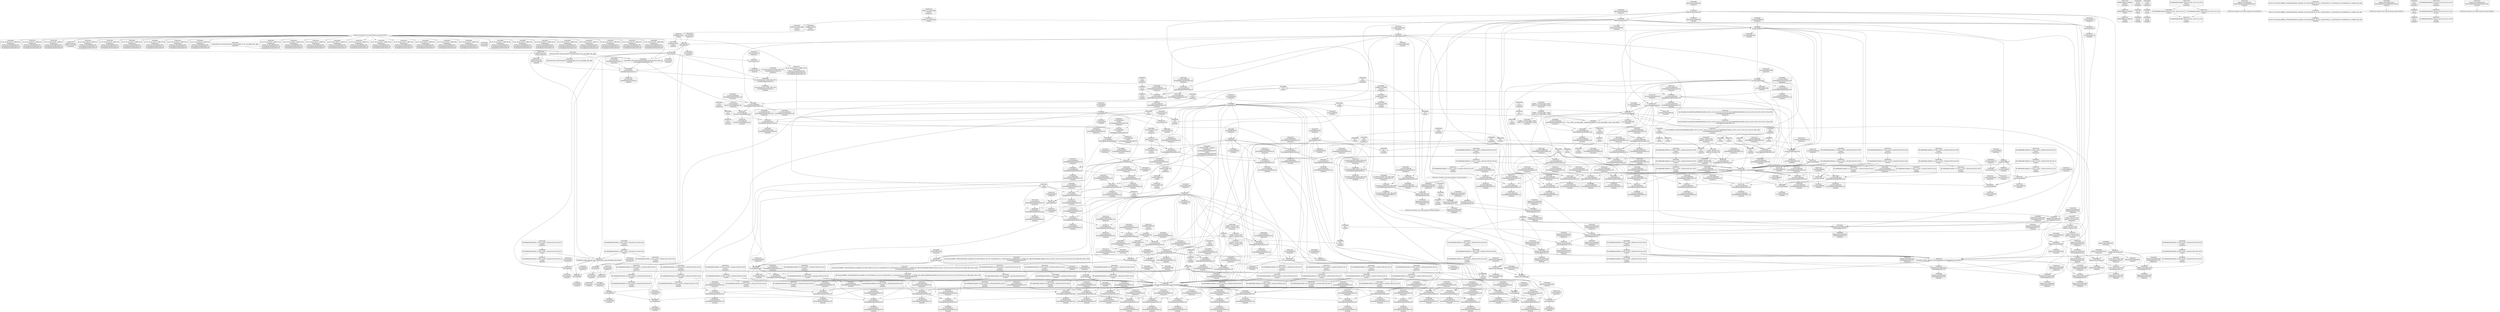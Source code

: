 digraph {
	CE0x44eca00 [shape=record,shape=Mrecord,label="{CE0x44eca00|apparmor_task_setrlimit:tmp4|security/apparmor/lsm.c,612|*SummSource*}"]
	CE0x454a720 [shape=record,shape=Mrecord,label="{CE0x454a720|aa_cred_profile:tmp24|security/apparmor/include/context.h,100|*SummSource*}"]
	CE0x44ea6b0 [shape=record,shape=Mrecord,label="{CE0x44ea6b0|apparmor_task_setrlimit:tmp1|*SummSource*}"]
	CE0x4559600 [shape=record,shape=Mrecord,label="{CE0x4559600|i32_22|*Constant*}"]
	CE0x453bb50 [shape=record,shape=Mrecord,label="{CE0x453bb50|aa_cred_profile:tmp32|security/apparmor/include/context.h,101|*SummSink*}"]
	CE0x4539990 [shape=record,shape=Mrecord,label="{CE0x4539990|aa_cred_profile:tmp34|security/apparmor/include/context.h,101|*SummSink*}"]
	CE0x454cc50 [shape=record,shape=Mrecord,label="{CE0x454cc50|aa_cred_profile:tmp21|security/apparmor/include/context.h,100|*SummSink*}"]
	CE0x4509d60 [shape=record,shape=Mrecord,label="{CE0x4509d60|GLOBAL:__llvm_gcov_ctr58|Global_var:__llvm_gcov_ctr58|*SummSource*}"]
	CE0x4559f10 [shape=record,shape=Mrecord,label="{CE0x4559f10|GLOBAL:llvm.expect.i64|*Constant*}"]
	CE0x4511e30 [shape=record,shape=Mrecord,label="{CE0x4511e30|GLOBAL:lockdep_rcu_suspicious|*Constant*|*SummSink*}"]
	CE0x45216c0 [shape=record,shape=Mrecord,label="{CE0x45216c0|i64*_getelementptr_inbounds_(_11_x_i64_,_11_x_i64_*___llvm_gcov_ctr58,_i64_0,_i64_1)|*Constant*|*SummSink*}"]
	CE0x4506250 [shape=record,shape=Mrecord,label="{CE0x4506250|_ret_%struct.task_struct*_%tmp4,_!dbg_!15471|./arch/x86/include/asm/current.h,14|*SummSink*}"]
	CE0x454ff60 [shape=record,shape=Mrecord,label="{CE0x454ff60|aa_cred_profile:do.body|*SummSource*}"]
	CE0x450aa50 [shape=record,shape=Mrecord,label="{CE0x450aa50|__aa_current_profile:tmp7|security/apparmor/include/context.h,138}"]
	CE0x44ecdd0 [shape=record,shape=Mrecord,label="{CE0x44ecdd0|apparmor_task_setrlimit:tmp|*SummSink*}"]
	CE0x4551b00 [shape=record,shape=Mrecord,label="{CE0x4551b00|aa_cred_profile:tmp7|security/apparmor/include/context.h,100|*SummSink*}"]
	CE0x44eda10 [shape=record,shape=Mrecord,label="{CE0x44eda10|apparmor_task_setrlimit:tmp2|security/apparmor/lsm.c,612}"]
	CE0x451ab00 [shape=record,shape=Mrecord,label="{CE0x451ab00|__aa_current_profile:tmp16|security/apparmor/include/context.h,138|*SummSink*}"]
	CE0x4549390 [shape=record,shape=Mrecord,label="{CE0x4549390|aa_cred_profile:tmp22|security/apparmor/include/context.h,100|*SummSink*}"]
	CE0x4545f40 [shape=record,shape=Mrecord,label="{CE0x4545f40|aa_cred_profile:tmp9|security/apparmor/include/context.h,100|*SummSink*}"]
	CE0x44ee0f0 [shape=record,shape=Mrecord,label="{CE0x44ee0f0|apparmor_task_setrlimit:tmp7|security/apparmor/lsm.c,613|*SummSink*}"]
	CE0x44f0b60 [shape=record,shape=Mrecord,label="{CE0x44f0b60|apparmor_task_setrlimit:tmp3|security/apparmor/lsm.c,612|*SummSource*}"]
	CE0x450d370 [shape=record,shape=Mrecord,label="{CE0x450d370|i64*_getelementptr_inbounds_(_11_x_i64_,_11_x_i64_*___llvm_gcov_ctr58,_i64_0,_i64_6)|*Constant*|*SummSink*}"]
	CE0x451ca20 [shape=record,shape=Mrecord,label="{CE0x451ca20|__aa_current_profile:do.body|*SummSource*}"]
	CE0x450b3f0 [shape=record,shape=Mrecord,label="{CE0x450b3f0|_call_void_mcount()_#2|*SummSink*}"]
	CE0x44ef430 [shape=record,shape=Mrecord,label="{CE0x44ef430|__aa_current_profile:call|security/apparmor/include/context.h,138}"]
	CE0x451bbc0 [shape=record,shape=Mrecord,label="{CE0x451bbc0|GLOBAL:__llvm_gcov_ctr46|Global_var:__llvm_gcov_ctr46}"]
	CE0x450a0c0 [shape=record,shape=Mrecord,label="{CE0x450a0c0|__aa_current_profile:tmp5|security/apparmor/include/context.h,138}"]
	CE0x4551f50 [shape=record,shape=Mrecord,label="{CE0x4551f50|aa_cred_profile:tmp9|security/apparmor/include/context.h,100}"]
	CE0x4519fb0 [shape=record,shape=Mrecord,label="{CE0x4519fb0|i64*_getelementptr_inbounds_(_11_x_i64_,_11_x_i64_*___llvm_gcov_ctr58,_i64_0,_i64_8)|*Constant*|*SummSource*}"]
	CE0x45407a0 [shape=record,shape=Mrecord,label="{CE0x45407a0|aa_cred_profile:do.cond|*SummSink*}"]
	CE0x4519900 [shape=record,shape=Mrecord,label="{CE0x4519900|i1_true|*Constant*|*SummSource*}"]
	CE0x4540cb0 [shape=record,shape=Mrecord,label="{CE0x4540cb0|i32_0|*Constant*}"]
	CE0x4550780 [shape=record,shape=Mrecord,label="{CE0x4550780|aa_cred_profile:if.end}"]
	CE0x4518300 [shape=record,shape=Mrecord,label="{CE0x4518300|i64*_getelementptr_inbounds_(_11_x_i64_,_11_x_i64_*___llvm_gcov_ctr58,_i64_0,_i64_0)|*Constant*|*SummSink*}"]
	CE0x44fdf20 [shape=record,shape=Mrecord,label="{CE0x44fdf20|__aa_current_profile:call|security/apparmor/include/context.h,138|*SummSink*}"]
	CE0x454f250 [shape=record,shape=Mrecord,label="{CE0x454f250|i64*_getelementptr_inbounds_(_16_x_i64_,_16_x_i64_*___llvm_gcov_ctr46,_i64_0,_i64_9)|*Constant*}"]
	CE0x4510650 [shape=record,shape=Mrecord,label="{CE0x4510650|__aa_current_profile:if.then}"]
	CE0x44fde80 [shape=record,shape=Mrecord,label="{CE0x44fde80|__aa_current_profile:call|security/apparmor/include/context.h,138|*SummSource*}"]
	CE0x4549010 [shape=record,shape=Mrecord,label="{CE0x4549010|i64*_getelementptr_inbounds_(_16_x_i64_,_16_x_i64_*___llvm_gcov_ctr46,_i64_0,_i64_9)|*Constant*|*SummSource*}"]
	CE0x4522f30 [shape=record,shape=Mrecord,label="{CE0x4522f30|i64_3|*Constant*}"]
	CE0x455edd0 [shape=record,shape=Mrecord,label="{CE0x455edd0|aa_cred_profile:security|security/apparmor/include/context.h,99|*SummSink*}"]
	CE0x4534c40 [shape=record,shape=Mrecord,label="{CE0x4534c40|get_current:tmp2|*SummSource*}"]
	CE0x453bae0 [shape=record,shape=Mrecord,label="{CE0x453bae0|aa_cred_profile:tmp32|security/apparmor/include/context.h,101|*SummSource*}"]
	CE0x455beb0 [shape=record,shape=Mrecord,label="{CE0x455beb0|aa_cred_profile:tmp16|security/apparmor/include/context.h,100}"]
	CE0x4552140 [shape=record,shape=Mrecord,label="{CE0x4552140|aa_cred_profile:tmp9|security/apparmor/include/context.h,100|*SummSource*}"]
	CE0x452ef70 [shape=record,shape=Mrecord,label="{CE0x452ef70|i64_0|*Constant*}"]
	CE0x450e0d0 [shape=record,shape=Mrecord,label="{CE0x450e0d0|__aa_current_profile:tmp1|*SummSink*}"]
	CE0x452fd30 [shape=record,shape=Mrecord,label="{CE0x452fd30|aa_cred_profile:tmp5|security/apparmor/include/context.h,99}"]
	CE0x44ee970 [shape=record,shape=Mrecord,label="{CE0x44ee970|__aa_current_profile:do.end}"]
	CE0x454e670 [shape=record,shape=Mrecord,label="{CE0x454e670|i64*_getelementptr_inbounds_(_16_x_i64_,_16_x_i64_*___llvm_gcov_ctr46,_i64_0,_i64_9)|*Constant*|*SummSink*}"]
	CE0x4550690 [shape=record,shape=Mrecord,label="{CE0x4550690|aa_cred_profile:do.body|*SummSink*}"]
	CE0x450a130 [shape=record,shape=Mrecord,label="{CE0x450a130|__aa_current_profile:tmp5|security/apparmor/include/context.h,138|*SummSource*}"]
	CE0x50aded0 [shape=record,shape=Mrecord,label="{CE0x50aded0|_ret_%struct.aa_profile*_%call4,_!dbg_!15494|security/apparmor/include/context.h,138|*SummSource*}"]
	CE0x4505900 [shape=record,shape=Mrecord,label="{CE0x4505900|GLOBAL:get_current|*Constant*|*SummSource*}"]
	CE0x44f7ce0 [shape=record,shape=Mrecord,label="{CE0x44f7ce0|apparmor_task_setrlimit:tmp5|security/apparmor/lsm.c,612}"]
	CE0x44eee10 [shape=record,shape=Mrecord,label="{CE0x44eee10|get_current:tmp3|*SummSource*}"]
	CE0x44f4bb0 [shape=record,shape=Mrecord,label="{CE0x44f4bb0|__aa_current_profile:tmp8|security/apparmor/include/context.h,138}"]
	CE0x44f62f0 [shape=record,shape=Mrecord,label="{CE0x44f62f0|apparmor_task_setrlimit:tmp9|security/apparmor/lsm.c,615|*SummSource*}"]
	CE0x4509f20 [shape=record,shape=Mrecord,label="{CE0x4509f20|GLOBAL:__llvm_gcov_ctr58|Global_var:__llvm_gcov_ctr58|*SummSink*}"]
	CE0x44885c0 [shape=record,shape=Mrecord,label="{CE0x44885c0|_ret_%struct.aa_profile*_%call4,_!dbg_!15494|security/apparmor/include/context.h,138|*SummSink*}"]
	CE0x4507e60 [shape=record,shape=Mrecord,label="{CE0x4507e60|get_current:bb}"]
	CE0x44ee5b0 [shape=record,shape=Mrecord,label="{CE0x44ee5b0|GLOBAL:__llvm_gcov_ctr105|Global_var:__llvm_gcov_ctr105|*SummSource*}"]
	CE0x453c8c0 [shape=record,shape=Mrecord,label="{CE0x453c8c0|aa_cred_profile:tmp34|security/apparmor/include/context.h,101}"]
	CE0x4537fb0 [shape=record,shape=Mrecord,label="{CE0x4537fb0|aa_cred_profile:tmp27|security/apparmor/include/context.h,100|*SummSink*}"]
	CE0x44e4be0 [shape=record,shape=Mrecord,label="{CE0x44e4be0|apparmor_task_setrlimit:entry|*SummSource*}"]
	CE0x44ee470 [shape=record,shape=Mrecord,label="{CE0x44ee470|GLOBAL:__llvm_gcov_ctr105|Global_var:__llvm_gcov_ctr105}"]
	CE0x451ff70 [shape=record,shape=Mrecord,label="{CE0x451ff70|i64_4|*Constant*}"]
	CE0x4520fb0 [shape=record,shape=Mrecord,label="{CE0x4520fb0|__aa_current_profile:tmp10|security/apparmor/include/context.h,138|*SummSource*}"]
	CE0x4514b10 [shape=record,shape=Mrecord,label="{CE0x4514b10|i64*_getelementptr_inbounds_(_16_x_i64_,_16_x_i64_*___llvm_gcov_ctr46,_i64_0,_i64_7)|*Constant*|*SummSource*}"]
	CE0x454f8a0 [shape=record,shape=Mrecord,label="{CE0x454f8a0|%struct.aa_task_cxt*_null|*Constant*|*SummSource*}"]
	CE0x4514260 [shape=record,shape=Mrecord,label="{CE0x4514260|aa_cred_profile:tmp17|security/apparmor/include/context.h,100}"]
	CE0x451e650 [shape=record,shape=Mrecord,label="{CE0x451e650|aa_cred_profile:lor.end}"]
	CE0x45408b0 [shape=record,shape=Mrecord,label="{CE0x45408b0|aa_cred_profile:do.body6}"]
	CE0x4515860 [shape=record,shape=Mrecord,label="{CE0x4515860|i64*_getelementptr_inbounds_(_11_x_i64_,_11_x_i64_*___llvm_gcov_ctr58,_i64_0,_i64_9)|*Constant*}"]
	CE0x450aff0 [shape=record,shape=Mrecord,label="{CE0x450aff0|GLOBAL:__aa_current_profile.__warned|Global_var:__aa_current_profile.__warned}"]
	CE0x451a3f0 [shape=record,shape=Mrecord,label="{CE0x451a3f0|__aa_current_profile:tmp15|security/apparmor/include/context.h,138|*SummSource*}"]
	CE0x45344e0 [shape=record,shape=Mrecord,label="{CE0x45344e0|i64*_getelementptr_inbounds_(_2_x_i64_,_2_x_i64_*___llvm_gcov_ctr112,_i64_0,_i64_1)|*Constant*|*SummSource*}"]
	CE0x44f2750 [shape=record,shape=Mrecord,label="{CE0x44f2750|aa_cred_profile:tmp|*SummSource*}"]
	CE0x451a770 [shape=record,shape=Mrecord,label="{CE0x451a770|__aa_current_profile:tmp16|security/apparmor/include/context.h,138}"]
	CE0x454c630 [shape=record,shape=Mrecord,label="{CE0x454c630|aa_cred_profile:tmp20|security/apparmor/include/context.h,100|*SummSink*}"]
	CE0x44f2c10 [shape=record,shape=Mrecord,label="{CE0x44f2c10|__aa_current_profile:do.end|*SummSink*}"]
	CE0x44ea830 [shape=record,shape=Mrecord,label="{CE0x44ea830|i32_138|*Constant*|*SummSource*}"]
	CE0x44f39d0 [shape=record,shape=Mrecord,label="{CE0x44f39d0|apparmor_task_setrlimit:error.0|*SummSource*}"]
	CE0x44e7f30 [shape=record,shape=Mrecord,label="{CE0x44e7f30|apparmor_task_setrlimit:if.then|*SummSink*}"]
	CE0x451c5a0 [shape=record,shape=Mrecord,label="{CE0x451c5a0|get_current:tmp4|./arch/x86/include/asm/current.h,14|*SummSink*}"]
	CE0x44fdfe0 [shape=record,shape=Mrecord,label="{CE0x44fdfe0|i32_0|*Constant*}"]
	CE0x4501280 [shape=record,shape=Mrecord,label="{CE0x4501280|GLOBAL:__aa_current_profile|*Constant*|*SummSource*}"]
	CE0x44ecf50 [shape=record,shape=Mrecord,label="{CE0x44ecf50|apparmor_task_setrlimit:tmp5|security/apparmor/lsm.c,612|*SummSink*}"]
	CE0x44f6360 [shape=record,shape=Mrecord,label="{CE0x44f6360|apparmor_task_setrlimit:tmp9|security/apparmor/lsm.c,615|*SummSink*}"]
	CE0x44ec4e0 [shape=record,shape=Mrecord,label="{CE0x44ec4e0|i64*_getelementptr_inbounds_(_5_x_i64_,_5_x_i64_*___llvm_gcov_ctr105,_i64_0,_i64_3)|*Constant*}"]
	CE0x44ee010 [shape=record,shape=Mrecord,label="{CE0x44ee010|apparmor_task_setrlimit:tmp7|security/apparmor/lsm.c,613}"]
	CE0x4530a70 [shape=record,shape=Mrecord,label="{CE0x4530a70|i1_true|*Constant*}"]
	CE0x45325a0 [shape=record,shape=Mrecord,label="{CE0x45325a0|aa_cred_profile:lnot.ext|security/apparmor/include/context.h,100|*SummSource*}"]
	CE0x455c800 [shape=record,shape=Mrecord,label="{CE0x455c800|44:_i32,_48:_i16,_128:_i8*,_:_CMRE_112,120_|*MultipleSource*|Function::aa_cred_profile&Arg::cred::|security/apparmor/include/context.h,138|security/apparmor/include/context.h,99}"]
	CE0x4519560 [shape=record,shape=Mrecord,label="{CE0x4519560|i1_true|*Constant*}"]
	CE0x45227b0 [shape=record,shape=Mrecord,label="{CE0x45227b0|get_current:tmp1|*SummSource*}"]
	CE0x4531440 [shape=record,shape=Mrecord,label="{CE0x4531440|aa_cred_profile:tmp13|*SummSource*}"]
	CE0x455ca40 [shape=record,shape=Mrecord,label="{CE0x455ca40|44:_i32,_48:_i16,_128:_i8*,_:_CMRE_120,128_|*MultipleSource*|Function::aa_cred_profile&Arg::cred::|security/apparmor/include/context.h,138|security/apparmor/include/context.h,99}"]
	CE0x45164a0 [shape=record,shape=Mrecord,label="{CE0x45164a0|__aa_current_profile:tmp18|security/apparmor/include/context.h,138|*SummSource*}"]
	CE0x44f0ac0 [shape=record,shape=Mrecord,label="{CE0x44f0ac0|apparmor_task_setrlimit:tmp3|security/apparmor/lsm.c,612}"]
	CE0x451ecc0 [shape=record,shape=Mrecord,label="{CE0x451ecc0|GLOBAL:get_current|*Constant*}"]
	CE0x454eb60 [shape=record,shape=Mrecord,label="{CE0x454eb60|i32_100|*Constant*|*SummSink*}"]
	CE0x50ade10 [shape=record,shape=Mrecord,label="{CE0x50ade10|__aa_current_profile:entry|*SummSink*}"]
	CE0x44f4eb0 [shape=record,shape=Mrecord,label="{CE0x44f4eb0|__aa_current_profile:tobool1|security/apparmor/include/context.h,138}"]
	CE0x450ddb0 [shape=record,shape=Mrecord,label="{CE0x450ddb0|__aa_current_profile:tmp1|*SummSource*}"]
	CE0x453c740 [shape=record,shape=Mrecord,label="{CE0x453c740|aa_cred_profile:profile11|security/apparmor/include/context.h,101|*SummSink*}"]
	CE0x4531250 [shape=record,shape=Mrecord,label="{CE0x4531250|aa_cred_profile:lnot|security/apparmor/include/context.h,100|*SummSink*}"]
	CE0x45213a0 [shape=record,shape=Mrecord,label="{CE0x45213a0|GLOBAL:current_task|Global_var:current_task|*SummSource*}"]
	CE0x451b2f0 [shape=record,shape=Mrecord,label="{CE0x451b2f0|__aa_current_profile:tmp13|security/apparmor/include/context.h,138|*SummSource*}"]
	CE0x4531fd0 [shape=record,shape=Mrecord,label="{CE0x4531fd0|aa_cred_profile:lnot3|security/apparmor/include/context.h,100|*SummSource*}"]
	CE0x45515a0 [shape=record,shape=Mrecord,label="{CE0x45515a0|44:_i32,_48:_i16,_128:_i8*,_:_CMRE_8,16_|*MultipleSource*|Function::aa_cred_profile&Arg::cred::|security/apparmor/include/context.h,138|security/apparmor/include/context.h,99}"]
	CE0x4510860 [shape=record,shape=Mrecord,label="{CE0x4510860|i8_1|*Constant*|*SummSink*}"]
	CE0x44f6280 [shape=record,shape=Mrecord,label="{CE0x44f6280|apparmor_task_setrlimit:tmp9|security/apparmor/lsm.c,615}"]
	CE0x450d8a0 [shape=record,shape=Mrecord,label="{CE0x450d8a0|i64*_getelementptr_inbounds_(_16_x_i64_,_16_x_i64_*___llvm_gcov_ctr46,_i64_0,_i64_1)|*Constant*}"]
	CE0x455f5e0 [shape=record,shape=Mrecord,label="{CE0x455f5e0|44:_i32,_48:_i16,_128:_i8*,_:_CMRE_16,20_|*MultipleSource*|Function::aa_cred_profile&Arg::cred::|security/apparmor/include/context.h,138|security/apparmor/include/context.h,99}"]
	CE0x455cc80 [shape=record,shape=Mrecord,label="{CE0x455cc80|44:_i32,_48:_i16,_128:_i8*,_:_CMRE_128,136_|*MultipleSource*|Function::aa_cred_profile&Arg::cred::|security/apparmor/include/context.h,138|security/apparmor/include/context.h,99}"]
	CE0x44f6560 [shape=record,shape=Mrecord,label="{CE0x44f6560|i32_11|*Constant*}"]
	CE0x4515240 [shape=record,shape=Mrecord,label="{CE0x4515240|__aa_current_profile:tmp20|security/apparmor/include/context.h,138|*SummSink*}"]
	CE0x451e580 [shape=record,shape=Mrecord,label="{CE0x451e580|aa_cred_profile:lor.rhs|*SummSink*}"]
	CE0x44ea610 [shape=record,shape=Mrecord,label="{CE0x44ea610|apparmor_task_setrlimit:tmp1|*SummSink*}"]
	CE0x454adb0 [shape=record,shape=Mrecord,label="{CE0x454adb0|aa_cred_profile:tmp25|security/apparmor/include/context.h,100|*SummSink*}"]
	CE0x45086a0 [shape=record,shape=Mrecord,label="{CE0x45086a0|i32_78|*Constant*}"]
	CE0x451fd70 [shape=record,shape=Mrecord,label="{CE0x451fd70|__aa_current_profile:tobool1|security/apparmor/include/context.h,138|*SummSource*}"]
	CE0x4517460 [shape=record,shape=Mrecord,label="{CE0x4517460|aa_cred_profile:tmp|*SummSink*}"]
	CE0x450bf60 [shape=record,shape=Mrecord,label="{CE0x450bf60|__aa_current_profile:tmp10|security/apparmor/include/context.h,138|*SummSink*}"]
	CE0x4534d80 [shape=record,shape=Mrecord,label="{CE0x4534d80|i64*_getelementptr_inbounds_(_16_x_i64_,_16_x_i64_*___llvm_gcov_ctr46,_i64_0,_i64_12)|*Constant*}"]
	CE0x44f03c0 [shape=record,shape=Mrecord,label="{CE0x44f03c0|apparmor_task_setrlimit:call1|security/apparmor/lsm.c,613|*SummSink*}"]
	CE0x4539380 [shape=record,shape=Mrecord,label="{CE0x4539380|i64*_getelementptr_inbounds_(_16_x_i64_,_16_x_i64_*___llvm_gcov_ctr46,_i64_0,_i64_15)|*Constant*|*SummSource*}"]
	CE0x452ff70 [shape=record,shape=Mrecord,label="{CE0x452ff70|aa_cred_profile:tmp4|*LoadInst*|security/apparmor/include/context.h,99}"]
	CE0x44e6990 [shape=record,shape=Mrecord,label="{CE0x44e6990|apparmor_task_setrlimit:if.then|*SummSource*}"]
	CE0x455a7b0 [shape=record,shape=Mrecord,label="{CE0x455a7b0|aa_cred_profile:tobool4|security/apparmor/include/context.h,100}"]
	CE0x451e4f0 [shape=record,shape=Mrecord,label="{CE0x451e4f0|aa_cred_profile:lor.rhs|*SummSource*}"]
	CE0x4517a50 [shape=record,shape=Mrecord,label="{CE0x4517a50|COLLAPSED:_GCMRE___llvm_gcov_ctr58_internal_global_11_x_i64_zeroinitializer:_elem_0:default:}"]
	CE0x44eb1d0 [shape=record,shape=Mrecord,label="{CE0x44eb1d0|_call_void_mcount()_#2}"]
	CE0x4536be0 [shape=record,shape=Mrecord,label="{CE0x4536be0|aa_cred_profile:tmp30|security/apparmor/include/context.h,100|*SummSource*}"]
	CE0x454aaa0 [shape=record,shape=Mrecord,label="{CE0x454aaa0|aa_cred_profile:tmp25|security/apparmor/include/context.h,100}"]
	CE0x4507880 [shape=record,shape=Mrecord,label="{CE0x4507880|_ret_%struct.aa_profile*_%tmp34,_!dbg_!15510|security/apparmor/include/context.h,101}"]
	CE0x4540ba0 [shape=record,shape=Mrecord,label="{CE0x4540ba0|_call_void_mcount()_#2|*SummSink*}"]
	CE0x455eaa0 [shape=record,shape=Mrecord,label="{CE0x455eaa0|i32_22|*Constant*|*SummSource*}"]
	CE0x4521c50 [shape=record,shape=Mrecord,label="{CE0x4521c50|aa_cred_profile:tobool|security/apparmor/include/context.h,100}"]
	CE0x4507030 [shape=record,shape=Mrecord,label="{CE0x4507030|aa_cred_profile:entry|*SummSource*}"]
	CE0x4564660 [shape=record,shape=Mrecord,label="{CE0x4564660|0:_%struct.aa_profile*,_:_CMRE_0,8_|*MultipleSource*|security/apparmor/include/context.h,99|*LoadInst*|security/apparmor/include/context.h,99|security/apparmor/include/context.h,100}"]
	CE0x4517ea0 [shape=record,shape=Mrecord,label="{CE0x4517ea0|i64*_getelementptr_inbounds_(_16_x_i64_,_16_x_i64_*___llvm_gcov_ctr46,_i64_0,_i64_0)|*Constant*}"]
	CE0x450e350 [shape=record,shape=Mrecord,label="{CE0x450e350|i64*_getelementptr_inbounds_(_16_x_i64_,_16_x_i64_*___llvm_gcov_ctr46,_i64_0,_i64_1)|*Constant*|*SummSource*}"]
	CE0x4507160 [shape=record,shape=Mrecord,label="{CE0x4507160|aa_cred_profile:cred|Function::aa_cred_profile&Arg::cred::}"]
	CE0x454d300 [shape=record,shape=Mrecord,label="{CE0x454d300|_call_void_asm_sideeffect_1:_09ud2_0A.pushsection___bug_table,_22a_22_0A2:_09.long_1b_-_2b,_$_0:c_-_2b_0A_09.word_$_1:c_,_0_0A_09.org_2b+$_2:c_0A.popsection_,_i,i,i,_dirflag_,_fpsr_,_flags_(i8*_getelementptr_inbounds_(_36_x_i8_,_36_x_i8_*_.str12,_i32_0,_i32_0),_i32_100,_i64_12)_#2,_!dbg_!15490,_!srcloc_!15493|security/apparmor/include/context.h,100|*SummSink*}"]
	CE0x45118c0 [shape=record,shape=Mrecord,label="{CE0x45118c0|i8*_getelementptr_inbounds_(_36_x_i8_,_36_x_i8_*_.str12,_i32_0,_i32_0)|*Constant*|*SummSink*}"]
	CE0x451f690 [shape=record,shape=Mrecord,label="{CE0x451f690|GLOBAL:__aa_current_profile.__warned|Global_var:__aa_current_profile.__warned|*SummSink*}"]
	CE0x4508990 [shape=record,shape=Mrecord,label="{CE0x4508990|COLLAPSED:_GCRE_current_task_external_global_%struct.task_struct*:_elem_0::|security/apparmor/include/context.h,138}"]
	CE0x4538fe0 [shape=record,shape=Mrecord,label="{CE0x4538fe0|aa_cred_profile:tmp29|security/apparmor/include/context.h,100}"]
	CE0x44f2070 [shape=record,shape=Mrecord,label="{CE0x44f2070|apparmor_task_setrlimit:cmp|security/apparmor/lsm.c,612}"]
	CE0x4513c50 [shape=record,shape=Mrecord,label="{CE0x4513c50|__aa_current_profile:tmp19|security/apparmor/include/context.h,138|*SummSink*}"]
	CE0x455a140 [shape=record,shape=Mrecord,label="{CE0x455a140|aa_cred_profile:expval|security/apparmor/include/context.h,100}"]
	CE0x4565290 [shape=record,shape=Mrecord,label="{CE0x4565290|aa_cred_profile:tmp29|security/apparmor/include/context.h,100|*SummSink*}"]
	CE0x452f1b0 [shape=record,shape=Mrecord,label="{CE0x452f1b0|aa_cred_profile:bb}"]
	CE0x455b610 [shape=record,shape=Mrecord,label="{CE0x455b610|i64_5|*Constant*}"]
	CE0x455fd20 [shape=record,shape=Mrecord,label="{CE0x455fd20|44:_i32,_48:_i16,_128:_i8*,_:_CMRE_144,152_|*MultipleSource*|Function::aa_cred_profile&Arg::cred::|security/apparmor/include/context.h,138|security/apparmor/include/context.h,99}"]
	CE0x454c940 [shape=record,shape=Mrecord,label="{CE0x454c940|aa_cred_profile:tmp21|security/apparmor/include/context.h,100}"]
	CE0x44f2e70 [shape=record,shape=Mrecord,label="{CE0x44f2e70|__aa_current_profile:bb|*SummSink*}"]
	CE0x4533e70 [shape=record,shape=Mrecord,label="{CE0x4533e70|aa_cred_profile:tobool1|security/apparmor/include/context.h,100}"]
	CE0x45328e0 [shape=record,shape=Mrecord,label="{CE0x45328e0|aa_cred_profile:conv|security/apparmor/include/context.h,100}"]
	CE0x451b060 [shape=record,shape=Mrecord,label="{CE0x451b060|i8_1|*Constant*|*SummSource*}"]
	CE0x4509840 [shape=record,shape=Mrecord,label="{CE0x4509840|i64_0|*Constant*}"]
	CE0x44fb1c0 [shape=record,shape=Mrecord,label="{CE0x44fb1c0|i64_2|*Constant*|*SummSink*}"]
	CE0x45222b0 [shape=record,shape=Mrecord,label="{CE0x45222b0|i64_2|*Constant*}"]
	CE0x4533ad0 [shape=record,shape=Mrecord,label="{CE0x4533ad0|aa_cred_profile:tmp12|security/apparmor/include/context.h,100|*SummSource*}"]
	CE0x453ba70 [shape=record,shape=Mrecord,label="{CE0x453ba70|aa_cred_profile:tmp32|security/apparmor/include/context.h,101}"]
	CE0x450c710 [shape=record,shape=Mrecord,label="{CE0x450c710|__aa_current_profile:tmp12|security/apparmor/include/context.h,138}"]
	CE0x454b1f0 [shape=record,shape=Mrecord,label="{CE0x454b1f0|aa_cred_profile:tmp18|security/apparmor/include/context.h,100}"]
	CE0x45225e0 [shape=record,shape=Mrecord,label="{CE0x45225e0|get_current:tmp|*SummSink*}"]
	CE0x45092d0 [shape=record,shape=Mrecord,label="{CE0x45092d0|__aa_current_profile:call4|security/apparmor/include/context.h,138}"]
	CE0x448abe0 [shape=record,shape=Mrecord,label="{CE0x448abe0|i32_0|*Constant*}"]
	CE0x44e8e10 [shape=record,shape=Mrecord,label="{CE0x44e8e10|apparmor_task_setrlimit:if.then}"]
	CE0x4510070 [shape=record,shape=Mrecord,label="{CE0x4510070|44:_i32,_48:_i16,_128:_i8*,_:_CMRE_64,72_|*MultipleSource*|Function::aa_cred_profile&Arg::cred::|security/apparmor/include/context.h,138|security/apparmor/include/context.h,99}"]
	CE0x44e6bf0 [shape=record,shape=Mrecord,label="{CE0x44e6bf0|apparmor_task_setrlimit:bb}"]
	CE0x4558fc0 [shape=record,shape=Mrecord,label="{CE0x4558fc0|aa_cred_profile:if.end|*SummSink*}"]
	CE0x44e78d0 [shape=record,shape=Mrecord,label="{CE0x44e78d0|apparmor_task_setrlimit:entry|*SummSink*}"]
	CE0x450c120 [shape=record,shape=Mrecord,label="{CE0x450c120|__aa_current_profile:tmp11|security/apparmor/include/context.h,138}"]
	CE0x45074d0 [shape=record,shape=Mrecord,label="{CE0x45074d0|aa_cred_profile:cred|Function::aa_cred_profile&Arg::cred::|*SummSink*}"]
	CE0x4516b00 [shape=record,shape=Mrecord,label="{CE0x4516b00|i64*_getelementptr_inbounds_(_11_x_i64_,_11_x_i64_*___llvm_gcov_ctr58,_i64_0,_i64_10)|*Constant*|*SummSource*}"]
	CE0x44f2670 [shape=record,shape=Mrecord,label="{CE0x44f2670|aa_cred_profile:tmp}"]
	CE0x4514e50 [shape=record,shape=Mrecord,label="{CE0x4514e50|i64*_getelementptr_inbounds_(_16_x_i64_,_16_x_i64_*___llvm_gcov_ctr46,_i64_0,_i64_7)|*Constant*|*SummSink*}"]
	CE0x450efe0 [shape=record,shape=Mrecord,label="{CE0x450efe0|aa_cred_profile:tmp11|security/apparmor/include/context.h,100}"]
	CE0x454a2e0 [shape=record,shape=Mrecord,label="{CE0x454a2e0|i64*_getelementptr_inbounds_(_16_x_i64_,_16_x_i64_*___llvm_gcov_ctr46,_i64_0,_i64_10)|*Constant*|*SummSink*}"]
	CE0x451a380 [shape=record,shape=Mrecord,label="{CE0x451a380|__aa_current_profile:tmp15|security/apparmor/include/context.h,138}"]
	CE0x450acd0 [shape=record,shape=Mrecord,label="{CE0x450acd0|__aa_current_profile:tmp7|security/apparmor/include/context.h,138|*SummSource*}"]
	CE0x4534230 [shape=record,shape=Mrecord,label="{CE0x4534230|%struct.aa_profile*_null|*Constant*|*SummSink*}"]
	CE0x45179e0 [shape=record,shape=Mrecord,label="{CE0x45179e0|__aa_current_profile:tmp}"]
	CE0x4508ff0 [shape=record,shape=Mrecord,label="{CE0x4508ff0|__aa_current_profile:tmp21|security/apparmor/include/context.h,138}"]
	CE0x4507a60 [shape=record,shape=Mrecord,label="{CE0x4507a60|_ret_%struct.aa_profile*_%tmp34,_!dbg_!15510|security/apparmor/include/context.h,101|*SummSink*}"]
	CE0x44eebe0 [shape=record,shape=Mrecord,label="{CE0x44eebe0|i64*_getelementptr_inbounds_(_2_x_i64_,_2_x_i64_*___llvm_gcov_ctr112,_i64_0,_i64_1)|*Constant*}"]
	CE0x4534320 [shape=record,shape=Mrecord,label="{CE0x4534320|%struct.aa_profile*_null|*Constant*|*SummSource*}"]
	CE0x44ea190 [shape=record,shape=Mrecord,label="{CE0x44ea190|i64*_getelementptr_inbounds_(_5_x_i64_,_5_x_i64_*___llvm_gcov_ctr105,_i64_0,_i64_0)|*Constant*|*SummSource*}"]
	CE0x45102b0 [shape=record,shape=Mrecord,label="{CE0x45102b0|44:_i32,_48:_i16,_128:_i8*,_:_CMRE_72,80_|*MultipleSource*|Function::aa_cred_profile&Arg::cred::|security/apparmor/include/context.h,138|security/apparmor/include/context.h,99}"]
	CE0x4521020 [shape=record,shape=Mrecord,label="{CE0x4521020|%struct.task_struct*_(%struct.task_struct**)*_asm_movq_%gs:$_1:P_,$0_,_r,im,_dirflag_,_fpsr_,_flags_|*SummSink*}"]
	CE0x4550f80 [shape=record,shape=Mrecord,label="{CE0x4550f80|44:_i32,_48:_i16,_128:_i8*,_:_CMRE_48,52_|*MultipleSource*|Function::aa_cred_profile&Arg::cred::|security/apparmor/include/context.h,138|security/apparmor/include/context.h,99}"]
	CE0x454ce10 [shape=record,shape=Mrecord,label="{CE0x454ce10|_call_void_asm_sideeffect_1:_09ud2_0A.pushsection___bug_table,_22a_22_0A2:_09.long_1b_-_2b,_$_0:c_-_2b_0A_09.word_$_1:c_,_0_0A_09.org_2b+$_2:c_0A.popsection_,_i,i,i,_dirflag_,_fpsr_,_flags_(i8*_getelementptr_inbounds_(_36_x_i8_,_36_x_i8_*_.str12,_i32_0,_i32_0),_i32_100,_i64_12)_#2,_!dbg_!15490,_!srcloc_!15493|security/apparmor/include/context.h,100}"]
	CE0x44eb8f0 [shape=record,shape=Mrecord,label="{CE0x44eb8f0|i64_1|*Constant*}"]
	CE0x4514610 [shape=record,shape=Mrecord,label="{CE0x4514610|aa_cred_profile:tmp17|security/apparmor/include/context.h,100|*SummSink*}"]
	CE0x4535090 [shape=record,shape=Mrecord,label="{CE0x4535090|i64*_getelementptr_inbounds_(_16_x_i64_,_16_x_i64_*___llvm_gcov_ctr46,_i64_0,_i64_12)|*Constant*|*SummSource*}"]
	CE0x44f22c0 [shape=record,shape=Mrecord,label="{CE0x44f22c0|apparmor_task_setrlimit:if.end}"]
	CE0x45384e0 [shape=record,shape=Mrecord,label="{CE0x45384e0|i64*_getelementptr_inbounds_(_16_x_i64_,_16_x_i64_*___llvm_gcov_ctr46,_i64_0,_i64_13)|*Constant*|*SummSource*}"]
	CE0x4518210 [shape=record,shape=Mrecord,label="{CE0x4518210|i64*_getelementptr_inbounds_(_11_x_i64_,_11_x_i64_*___llvm_gcov_ctr58,_i64_0,_i64_0)|*Constant*|*SummSource*}"]
	CE0x450ba70 [shape=record,shape=Mrecord,label="{CE0x450ba70|44:_i32,_48:_i16,_128:_i8*,_:_CMRE_88,89_|*MultipleSource*|Function::aa_cred_profile&Arg::cred::|security/apparmor/include/context.h,138|security/apparmor/include/context.h,99}"]
	CE0x4513f60 [shape=record,shape=Mrecord,label="{CE0x4513f60|__aa_current_profile:tmp20|security/apparmor/include/context.h,138}"]
	CE0x45411c0 [shape=record,shape=Mrecord,label="{CE0x45411c0|COLLAPSED:_GCMRE___llvm_gcov_ctr112_internal_global_2_x_i64_zeroinitializer:_elem_0:default:}"]
	CE0x4540f30 [shape=record,shape=Mrecord,label="{CE0x4540f30|aa_cred_profile:do.end8|*SummSink*}"]
	CE0x45657c0 [shape=record,shape=Mrecord,label="{CE0x45657c0|i64*_getelementptr_inbounds_(_16_x_i64_,_16_x_i64_*___llvm_gcov_ctr46,_i64_0,_i64_14)|*Constant*|*SummSource*}"]
	CE0x455a910 [shape=record,shape=Mrecord,label="{CE0x455a910|aa_cred_profile:tobool4|security/apparmor/include/context.h,100|*SummSource*}"]
	CE0x44ee080 [shape=record,shape=Mrecord,label="{CE0x44ee080|apparmor_task_setrlimit:tmp7|security/apparmor/lsm.c,613|*SummSource*}"]
	CE0x454b5e0 [shape=record,shape=Mrecord,label="{CE0x454b5e0|aa_cred_profile:tmp19|security/apparmor/include/context.h,100}"]
	CE0x44e6a60 [shape=record,shape=Mrecord,label="{CE0x44e6a60|apparmor_task_setrlimit:bb|*SummSource*}"]
	CE0x4559d50 [shape=record,shape=Mrecord,label="{CE0x4559d50|aa_cred_profile:conv|security/apparmor/include/context.h,100|*SummSink*}"]
	CE0x45315c0 [shape=record,shape=Mrecord,label="{CE0x45315c0|aa_cred_profile:tmp13|*SummSink*}"]
	CE0x4565450 [shape=record,shape=Mrecord,label="{CE0x4565450|i64*_getelementptr_inbounds_(_16_x_i64_,_16_x_i64_*___llvm_gcov_ctr46,_i64_0,_i64_14)|*Constant*}"]
	CE0x454e9e0 [shape=record,shape=Mrecord,label="{CE0x454e9e0|i32_100|*Constant*|*SummSource*}"]
	CE0x4510f10 [shape=record,shape=Mrecord,label="{CE0x4510f10|_call_void_lockdep_rcu_suspicious(i8*_getelementptr_inbounds_(_36_x_i8_,_36_x_i8_*_.str12,_i32_0,_i32_0),_i32_138,_i8*_getelementptr_inbounds_(_45_x_i8_,_45_x_i8_*_.str14,_i32_0,_i32_0))_#7,_!dbg_!15483|security/apparmor/include/context.h,138|*SummSink*}"]
	CE0x45391d0 [shape=record,shape=Mrecord,label="{CE0x45391d0|aa_cred_profile:tmp29|security/apparmor/include/context.h,100|*SummSource*}"]
	CE0x451b570 [shape=record,shape=Mrecord,label="{CE0x451b570|__aa_current_profile:tmp14|security/apparmor/include/context.h,138}"]
	CE0x45003f0 [shape=record,shape=Mrecord,label="{CE0x45003f0|_call_void_mcount()_#2}"]
	CE0x4500750 [shape=record,shape=Mrecord,label="{CE0x4500750|_call_void_mcount()_#2|*SummSink*}"]
	CE0x4538820 [shape=record,shape=Mrecord,label="{CE0x4538820|i64*_getelementptr_inbounds_(_16_x_i64_,_16_x_i64_*___llvm_gcov_ctr46,_i64_0,_i64_13)|*Constant*|*SummSink*}"]
	CE0x4550d40 [shape=record,shape=Mrecord,label="{CE0x4550d40|44:_i32,_48:_i16,_128:_i8*,_:_CMRE_44,48_|*MultipleSource*|Function::aa_cred_profile&Arg::cred::|security/apparmor/include/context.h,138|security/apparmor/include/context.h,99}"]
	CE0x4538bf0 [shape=record,shape=Mrecord,label="{CE0x4538bf0|aa_cred_profile:tmp28|security/apparmor/include/context.h,100}"]
	CE0x4550320 [shape=record,shape=Mrecord,label="{CE0x4550320|aa_cred_profile:do.body}"]
	CE0x452f8b0 [shape=record,shape=Mrecord,label="{CE0x452f8b0|44:_i32,_48:_i16,_128:_i8*,_:_CMRE_160,168_|*MultipleSource*|Function::aa_cred_profile&Arg::cred::|security/apparmor/include/context.h,138|security/apparmor/include/context.h,99}"]
	CE0x4559700 [shape=record,shape=Mrecord,label="{CE0x4559700|i32_22|*Constant*|*SummSink*}"]
	CE0x450fbf0 [shape=record,shape=Mrecord,label="{CE0x450fbf0|44:_i32,_48:_i16,_128:_i8*,_:_CMRE_52,56_|*MultipleSource*|Function::aa_cred_profile&Arg::cred::|security/apparmor/include/context.h,138|security/apparmor/include/context.h,99}"]
	CE0x45075e0 [shape=record,shape=Mrecord,label="{CE0x45075e0|_ret_%struct.aa_profile*_%tmp34,_!dbg_!15510|security/apparmor/include/context.h,101|*SummSource*}"]
	CE0x455a740 [shape=record,shape=Mrecord,label="{CE0x455a740|aa_cred_profile:expval|security/apparmor/include/context.h,100|*SummSink*}"]
	CE0x451c9b0 [shape=record,shape=Mrecord,label="{CE0x451c9b0|__aa_current_profile:if.then|*SummSink*}"]
	CE0x44ed0a0 [shape=record,shape=Mrecord,label="{CE0x44ed0a0|apparmor_task_setrlimit:tmp6|security/apparmor/lsm.c,612}"]
	CE0x44ec820 [shape=record,shape=Mrecord,label="{CE0x44ec820|i32_11|*Constant*|*SummSource*}"]
	CE0x4515400 [shape=record,shape=Mrecord,label="{CE0x4515400|__aa_current_profile:call3|security/apparmor/include/context.h,138}"]
	CE0x4540b30 [shape=record,shape=Mrecord,label="{CE0x4540b30|_call_void_mcount()_#2|*SummSource*}"]
	CE0x45193a0 [shape=record,shape=Mrecord,label="{CE0x45193a0|__aa_current_profile:tmp14|security/apparmor/include/context.h,138|*SummSink*}"]
	CE0x4521b10 [shape=record,shape=Mrecord,label="{CE0x4521b10|__aa_current_profile:tmp2|*SummSource*}"]
	CE0x455f050 [shape=record,shape=Mrecord,label="{CE0x455f050|aa_cred_profile:do.end8}"]
	CE0x44ee860 [shape=record,shape=Mrecord,label="{CE0x44ee860|__aa_current_profile:do.body}"]
	CE0x44ed2e0 [shape=record,shape=Mrecord,label="{CE0x44ed2e0|apparmor_task_setrlimit:tmp6|security/apparmor/lsm.c,612|*SummSink*}"]
	CE0x45505a0 [shape=record,shape=Mrecord,label="{CE0x45505a0|aa_cred_profile:do.end10|*SummSink*}"]
	CE0x453cd20 [shape=record,shape=Mrecord,label="{CE0x453cd20|aa_cred_profile:profile11|security/apparmor/include/context.h,101|*SummSource*}"]
	CE0x4522ce0 [shape=record,shape=Mrecord,label="{CE0x4522ce0|__aa_current_profile:tobool|security/apparmor/include/context.h,138|*SummSource*}"]
	CE0x455ed00 [shape=record,shape=Mrecord,label="{CE0x455ed00|aa_cred_profile:security|security/apparmor/include/context.h,99|*SummSource*}"]
	CE0x452ea70 [shape=record,shape=Mrecord,label="{CE0x452ea70|aa_cred_profile:tmp4|*LoadInst*|security/apparmor/include/context.h,99|*SummSource*}"]
	CE0x451f500 [shape=record,shape=Mrecord,label="{CE0x451f500|GLOBAL:__aa_current_profile.__warned|Global_var:__aa_current_profile.__warned|*SummSource*}"]
	CE0x45160d0 [shape=record,shape=Mrecord,label="{CE0x45160d0|__aa_current_profile:tmp17|security/apparmor/include/context.h,138|*SummSource*}"]
	CE0x45061b0 [shape=record,shape=Mrecord,label="{CE0x45061b0|_ret_%struct.task_struct*_%tmp4,_!dbg_!15471|./arch/x86/include/asm/current.h,14}"]
	CE0x4549610 [shape=record,shape=Mrecord,label="{CE0x4549610|aa_cred_profile:tmp23|security/apparmor/include/context.h,100}"]
	CE0x45367a0 [shape=record,shape=Mrecord,label="{CE0x45367a0|i64*_getelementptr_inbounds_(_16_x_i64_,_16_x_i64_*___llvm_gcov_ctr46,_i64_0,_i64_14)|*Constant*|*SummSink*}"]
	CE0x4537960 [shape=record,shape=Mrecord,label="{CE0x4537960|aa_cred_profile:tmp26|security/apparmor/include/context.h,100|*SummSink*}"]
	CE0x44ed410 [shape=record,shape=Mrecord,label="{CE0x44ed410|apparmor_task_setrlimit:mode|security/apparmor/lsm.c,612|*SummSink*}"]
	CE0x451cbd0 [shape=record,shape=Mrecord,label="{CE0x451cbd0|aa_cred_profile:do.end}"]
	CE0x4533930 [shape=record,shape=Mrecord,label="{CE0x4533930|aa_cred_profile:tmp12|security/apparmor/include/context.h,100}"]
	CE0x4521b80 [shape=record,shape=Mrecord,label="{CE0x4521b80|__aa_current_profile:tmp2|*SummSink*}"]
	CE0x453ca80 [shape=record,shape=Mrecord,label="{CE0x453ca80|aa_cred_profile:tmp34|security/apparmor/include/context.h,101|*SummSource*}"]
	CE0x44e38c0 [shape=record,shape=Mrecord,label="{CE0x44e38c0|apparmor_task_setrlimit:tmp8|security/apparmor/lsm.c,613|*SummSink*}"]
	CE0x455b7f0 [shape=record,shape=Mrecord,label="{CE0x455b7f0|aa_cred_profile:tmp14|security/apparmor/include/context.h,100|*SummSink*}"]
	CE0x4506910 [shape=record,shape=Mrecord,label="{CE0x4506910|GLOBAL:aa_cred_profile|*Constant*}"]
	CE0x4537c70 [shape=record,shape=Mrecord,label="{CE0x4537c70|aa_cred_profile:tmp27|security/apparmor/include/context.h,100}"]
	CE0x45508b0 [shape=record,shape=Mrecord,label="{CE0x45508b0|aa_cred_profile:if.end|*SummSource*}"]
	CE0x451bf20 [shape=record,shape=Mrecord,label="{CE0x451bf20|GLOBAL:__llvm_gcov_ctr46|Global_var:__llvm_gcov_ctr46|*SummSink*}"]
	CE0x44ecb70 [shape=record,shape=Mrecord,label="{CE0x44ecb70|_call_void_mcount()_#2|*SummSink*}"]
	CE0x45378f0 [shape=record,shape=Mrecord,label="{CE0x45378f0|aa_cred_profile:tmp26|security/apparmor/include/context.h,100|*SummSource*}"]
	CE0x450e4d0 [shape=record,shape=Mrecord,label="{CE0x450e4d0|i64*_getelementptr_inbounds_(_16_x_i64_,_16_x_i64_*___llvm_gcov_ctr46,_i64_0,_i64_1)|*Constant*|*SummSink*}"]
	CE0x44ec8f0 [shape=record,shape=Mrecord,label="{CE0x44ec8f0|i64_0|*Constant*|*SummSource*}"]
	CE0x4541630 [shape=record,shape=Mrecord,label="{CE0x4541630|aa_cred_profile:tmp3|*SummSource*}"]
	CE0x45165a0 [shape=record,shape=Mrecord,label="{CE0x45165a0|__aa_current_profile:tmp18|security/apparmor/include/context.h,138|*SummSink*}"]
	CE0x4516060 [shape=record,shape=Mrecord,label="{CE0x4516060|__aa_current_profile:tmp17|security/apparmor/include/context.h,138}"]
	CE0x45501c0 [shape=record,shape=Mrecord,label="{CE0x45501c0|aa_cred_profile:bb|*SummSink*}"]
	CE0x453a490 [shape=record,shape=Mrecord,label="{CE0x453a490|apparmor_task_setrlimit:task|Function::apparmor_task_setrlimit&Arg::task::|*SummSink*}"]
	CE0x452faf0 [shape=record,shape=Mrecord,label="{CE0x452faf0|44:_i32,_48:_i16,_128:_i8*,_:_CMRE_168,176_|*MultipleSource*|Function::aa_cred_profile&Arg::cred::|security/apparmor/include/context.h,138|security/apparmor/include/context.h,99}"]
	CE0x4546120 [shape=record,shape=Mrecord,label="{CE0x4546120|i64*_getelementptr_inbounds_(_16_x_i64_,_16_x_i64_*___llvm_gcov_ctr46,_i64_0,_i64_4)|*Constant*}"]
	CE0x454be40 [shape=record,shape=Mrecord,label="{CE0x454be40|i64*_getelementptr_inbounds_(_16_x_i64_,_16_x_i64_*___llvm_gcov_ctr46,_i64_0,_i64_8)|*Constant*|*SummSource*}"]
	CE0x44eccf0 [shape=record,shape=Mrecord,label="{CE0x44eccf0|COLLAPSED:_GCMRE___llvm_gcov_ctr105_internal_global_5_x_i64_zeroinitializer:_elem_0:default:}"]
	CE0x450edd0 [shape=record,shape=Mrecord,label="{CE0x450edd0|aa_cred_profile:tmp10|security/apparmor/include/context.h,100|*SummSink*}"]
	CE0x451c800 [shape=record,shape=Mrecord,label="{CE0x451c800|%struct.task_struct*_(%struct.task_struct**)*_asm_movq_%gs:$_1:P_,$0_,_r,im,_dirflag_,_fpsr_,_flags_|*SummSource*}"]
	CE0x45353d0 [shape=record,shape=Mrecord,label="{CE0x45353d0|i64*_getelementptr_inbounds_(_16_x_i64_,_16_x_i64_*___llvm_gcov_ctr46,_i64_0,_i64_12)|*Constant*|*SummSink*}"]
	CE0x454d9e0 [shape=record,shape=Mrecord,label="{CE0x454d9e0|i8*_getelementptr_inbounds_(_36_x_i8_,_36_x_i8_*_.str12,_i32_0,_i32_0)|*Constant*}"]
	CE0x44eafc0 [shape=record,shape=Mrecord,label="{CE0x44eafc0|i64_3|*Constant*|*SummSink*}"]
	CE0x44efdf0 [shape=record,shape=Mrecord,label="{CE0x44efdf0|i64_0|*Constant*|*SummSink*}"]
	CE0x45318b0 [shape=record,shape=Mrecord,label="{CE0x45318b0|aa_cred_profile:lnot2|security/apparmor/include/context.h,100}"]
	CE0x44fe570 [shape=record,shape=Mrecord,label="{CE0x44fe570|__aa_current_profile:tobool|security/apparmor/include/context.h,138|*SummSink*}"]
	CE0x44f2cf0 [shape=record,shape=Mrecord,label="{CE0x44f2cf0|__aa_current_profile:bb}"]
	CE0x4521490 [shape=record,shape=Mrecord,label="{CE0x4521490|i64*_getelementptr_inbounds_(_11_x_i64_,_11_x_i64_*___llvm_gcov_ctr58,_i64_0,_i64_1)|*Constant*|*SummSource*}"]
	CE0x4513be0 [shape=record,shape=Mrecord,label="{CE0x4513be0|__aa_current_profile:tmp19|security/apparmor/include/context.h,138|*SummSource*}"]
	CE0x4520460 [shape=record,shape=Mrecord,label="{CE0x4520460|i64_4|*Constant*|*SummSink*}"]
	CE0x44fe8c0 [shape=record,shape=Mrecord,label="{CE0x44fe8c0|aa_cred_profile:tmp2|*SummSource*}"]
	CE0x45192a0 [shape=record,shape=Mrecord,label="{CE0x45192a0|__aa_current_profile:tmp14|security/apparmor/include/context.h,138|*SummSource*}"]
	CE0x4532310 [shape=record,shape=Mrecord,label="{CE0x4532310|aa_cred_profile:lnot.ext|security/apparmor/include/context.h,100}"]
	CE0x448ad30 [shape=record,shape=Mrecord,label="{CE0x448ad30|i32_0|*Constant*|*SummSource*}"]
	CE0x452e840 [shape=record,shape=Mrecord,label="{CE0x452e840|aa_cred_profile:do.end8|*SummSource*}"]
	CE0x4536c50 [shape=record,shape=Mrecord,label="{CE0x4536c50|aa_cred_profile:tmp30|security/apparmor/include/context.h,100|*SummSink*}"]
	CE0x44f7a20 [shape=record,shape=Mrecord,label="{CE0x44f7a20|GLOBAL:__llvm_gcov_ctr105|Global_var:__llvm_gcov_ctr105|*SummSink*}"]
	CE0x45170f0 [shape=record,shape=Mrecord,label="{CE0x45170f0|__aa_current_profile:if.end|*SummSink*}"]
	CE0x4518660 [shape=record,shape=Mrecord,label="{CE0x4518660|get_current:tmp4|./arch/x86/include/asm/current.h,14|*SummSource*}"]
	CE0x45205e0 [shape=record,shape=Mrecord,label="{CE0x45205e0|__aa_current_profile:tmp10|security/apparmor/include/context.h,138}"]
	CE0x4559200 [shape=record,shape=Mrecord,label="{CE0x4559200|aa_cred_profile:do.body5|*SummSource*}"]
	CE0x4541c40 [shape=record,shape=Mrecord,label="{CE0x4541c40|aa_cred_profile:bb|*SummSource*}"]
	CE0x44fe3b0 [shape=record,shape=Mrecord,label="{CE0x44fe3b0|__aa_current_profile:tobool|security/apparmor/include/context.h,138}"]
	CE0x4512020 [shape=record,shape=Mrecord,label="{CE0x4512020|i32_138|*Constant*}"]
	CE0x451e9a0 [shape=record,shape=Mrecord,label="{CE0x451e9a0|__aa_current_profile:call3|security/apparmor/include/context.h,138|*SummSource*}"]
	CE0x4531ad0 [shape=record,shape=Mrecord,label="{CE0x4531ad0|aa_cred_profile:lnot2|security/apparmor/include/context.h,100|*SummSource*}"]
	CE0x4511c80 [shape=record,shape=Mrecord,label="{CE0x4511c80|GLOBAL:lockdep_rcu_suspicious|*Constant*}"]
	CE0x45002e0 [shape=record,shape=Mrecord,label="{CE0x45002e0|__aa_current_profile:tmp3|*SummSink*}"]
	CE0x44fe850 [shape=record,shape=Mrecord,label="{CE0x44fe850|aa_cred_profile:tmp2}"]
	CE0x4532150 [shape=record,shape=Mrecord,label="{CE0x4532150|aa_cred_profile:lnot3|security/apparmor/include/context.h,100|*SummSink*}"]
	CE0x454c550 [shape=record,shape=Mrecord,label="{CE0x454c550|aa_cred_profile:tmp20|security/apparmor/include/context.h,100}"]
	"CONST[source:0(mediator),value:2(dynamic)][purpose:{object}][SnkIdx:1]"
	CE0x45223e0 [shape=record,shape=Mrecord,label="{CE0x45223e0|aa_cred_profile:tmp5|security/apparmor/include/context.h,99|*SummSource*}"]
	CE0x4551880 [shape=record,shape=Mrecord,label="{CE0x4551880|aa_cred_profile:tmp7|security/apparmor/include/context.h,100|*SummSource*}"]
	CE0x450db80 [shape=record,shape=Mrecord,label="{CE0x450db80|i64_1|*Constant*}"]
	CE0x44f10e0 [shape=record,shape=Mrecord,label="{CE0x44f10e0|i64_3|*Constant*|*SummSource*}"]
	CE0x45416d0 [shape=record,shape=Mrecord,label="{CE0x45416d0|aa_cred_profile:tmp3|*SummSink*}"]
	CE0x4530930 [shape=record,shape=Mrecord,label="{CE0x4530930|aa_cred_profile:tobool1|security/apparmor/include/context.h,100|*SummSource*}"]
	CE0x455b6f0 [shape=record,shape=Mrecord,label="{CE0x455b6f0|aa_cred_profile:tmp14|security/apparmor/include/context.h,100|*SummSource*}"]
	CE0x44eb110 [shape=record,shape=Mrecord,label="{CE0x44eb110|i64_2|*Constant*}"]
	CE0x4531b40 [shape=record,shape=Mrecord,label="{CE0x4531b40|aa_cred_profile:lnot2|security/apparmor/include/context.h,100|*SummSink*}"]
	CE0x450dbf0 [shape=record,shape=Mrecord,label="{CE0x450dbf0|__aa_current_profile:tmp1}"]
	CE0x454df10 [shape=record,shape=Mrecord,label="{CE0x454df10|void_(i8*,_i32,_i64)*_asm_sideeffect_1:_09ud2_0A.pushsection___bug_table,_22a_22_0A2:_09.long_1b_-_2b,_$_0:c_-_2b_0A_09.word_$_1:c_,_0_0A_09.org_2b+$_2:c_0A.popsection_,_i,i,i,_dirflag_,_fpsr_,_flags_}"]
	"CONST[source:0(mediator),value:2(dynamic)][purpose:{object}][SnkIdx:2]"
	CE0x4508150 [shape=record,shape=Mrecord,label="{CE0x4508150|i64*_getelementptr_inbounds_(_2_x_i64_,_2_x_i64_*___llvm_gcov_ctr112,_i64_0,_i64_0)|*Constant*}"]
	CE0x4507f10 [shape=record,shape=Mrecord,label="{CE0x4507f10|get_current:bb|*SummSink*}"]
	CE0x4530f30 [shape=record,shape=Mrecord,label="{CE0x4530f30|aa_cred_profile:lnot|security/apparmor/include/context.h,100|*SummSource*}"]
	CE0x4549950 [shape=record,shape=Mrecord,label="{CE0x4549950|aa_cred_profile:tmp23|security/apparmor/include/context.h,100|*SummSource*}"]
	CE0x44f1c20 [shape=record,shape=Mrecord,label="{CE0x44f1c20|apparmor_task_setrlimit:if.end|*SummSink*}"]
	CE0x44eeeb0 [shape=record,shape=Mrecord,label="{CE0x44eeeb0|get_current:tmp3|*SummSink*}"]
	CE0x44ea350 [shape=record,shape=Mrecord,label="{CE0x44ea350|apparmor_task_setrlimit:call|security/apparmor/lsm.c,609|*SummSink*}"]
	CE0x455e700 [shape=record,shape=Mrecord,label="{CE0x455e700|aa_cred_profile:if.then}"]
	CE0x455bcf0 [shape=record,shape=Mrecord,label="{CE0x455bcf0|aa_cred_profile:tmp15|security/apparmor/include/context.h,100|*SummSink*}"]
	CE0x451c660 [shape=record,shape=Mrecord,label="{CE0x451c660|%struct.task_struct*_(%struct.task_struct**)*_asm_movq_%gs:$_1:P_,$0_,_r,im,_dirflag_,_fpsr_,_flags_}"]
	CE0x454efd0 [shape=record,shape=Mrecord,label="{CE0x454efd0|i64_12|*Constant*|*SummSink*}"]
	CE0x4538cd0 [shape=record,shape=Mrecord,label="{CE0x4538cd0|aa_cred_profile:tmp28|security/apparmor/include/context.h,100|*SummSink*}"]
	CE0x454f6a0 [shape=record,shape=Mrecord,label="{CE0x454f6a0|aa_cred_profile:tmp5|security/apparmor/include/context.h,99|*SummSink*}"]
	CE0x44f8450 [shape=record,shape=Mrecord,label="{CE0x44f8450|__aa_current_profile:entry}"]
	CE0x455a4e0 [shape=record,shape=Mrecord,label="{CE0x455a4e0|GLOBAL:llvm.expect.i64|*Constant*|*SummSink*}"]
	CE0x44e3750 [shape=record,shape=Mrecord,label="{CE0x44e3750|apparmor_task_setrlimit:tmp8|security/apparmor/lsm.c,613|*SummSource*}"]
	CE0x450bcb0 [shape=record,shape=Mrecord,label="{CE0x450bcb0|44:_i32,_48:_i16,_128:_i8*,_:_CMRE_96,104_|*MultipleSource*|Function::aa_cred_profile&Arg::cred::|security/apparmor/include/context.h,138|security/apparmor/include/context.h,99}"]
	CE0x4533d10 [shape=record,shape=Mrecord,label="{CE0x4533d10|aa_cred_profile:tmp12|security/apparmor/include/context.h,100|*SummSink*}"]
	CE0x451cde0 [shape=record,shape=Mrecord,label="{CE0x451cde0|aa_cred_profile:do.end|*SummSink*}"]
	CE0x4509500 [shape=record,shape=Mrecord,label="{CE0x4509500|__aa_current_profile:tmp21|security/apparmor/include/context.h,138|*SummSink*}"]
	CE0x45140e0 [shape=record,shape=Mrecord,label="{CE0x45140e0|aa_cred_profile:tmp16|security/apparmor/include/context.h,100|*SummSink*}"]
	CE0x4506d50 [shape=record,shape=Mrecord,label="{CE0x4506d50|GLOBAL:aa_cred_profile|*Constant*|*SummSource*}"]
	CE0x44eed10 [shape=record,shape=Mrecord,label="{CE0x44eed10|get_current:tmp3}"]
	CE0x44f7be0 [shape=record,shape=Mrecord,label="{CE0x44f7be0|apparmor_task_setrlimit:tmp4|security/apparmor/lsm.c,612}"]
	CE0x45066d0 [shape=record,shape=Mrecord,label="{CE0x45066d0|__aa_current_profile:call4|security/apparmor/include/context.h,138|*SummSink*}"]
	CE0x44f8240 [shape=record,shape=Mrecord,label="{CE0x44f8240|apparmor_task_setrlimit:tmp2|security/apparmor/lsm.c,612|*SummSource*}"]
	CE0x44fea00 [shape=record,shape=Mrecord,label="{CE0x44fea00|aa_cred_profile:tmp3}"]
	CE0x4515a60 [shape=record,shape=Mrecord,label="{CE0x4515a60|i64*_getelementptr_inbounds_(_11_x_i64_,_11_x_i64_*___llvm_gcov_ctr58,_i64_0,_i64_9)|*Constant*|*SummSink*}"]
	CE0x4511300 [shape=record,shape=Mrecord,label="{CE0x4511300|i8*_getelementptr_inbounds_(_36_x_i8_,_36_x_i8_*_.str12,_i32_0,_i32_0)|*Constant*}"]
	CE0x44f2f50 [shape=record,shape=Mrecord,label="{CE0x44f2f50|__aa_current_profile:land.lhs.true2}"]
	CE0x451e370 [shape=record,shape=Mrecord,label="{CE0x451e370|aa_cred_profile:lor.rhs}"]
	CE0x455a640 [shape=record,shape=Mrecord,label="{CE0x455a640|aa_cred_profile:expval|security/apparmor/include/context.h,100|*SummSource*}"]
	CE0x4508b40 [shape=record,shape=Mrecord,label="{CE0x4508b40|__aa_current_profile:cred|security/apparmor/include/context.h,138|*SummSource*}"]
	CE0x4522fa0 [shape=record,shape=Mrecord,label="{CE0x4522fa0|i64_2|*Constant*}"]
	CE0x454fb40 [shape=record,shape=Mrecord,label="{CE0x454fb40|%struct.aa_task_cxt*_null|*Constant*|*SummSink*}"]
	CE0x4506600 [shape=record,shape=Mrecord,label="{CE0x4506600|__aa_current_profile:call4|security/apparmor/include/context.h,138|*SummSource*}"]
	CE0x450de70 [shape=record,shape=Mrecord,label="{CE0x450de70|i64*_getelementptr_inbounds_(_11_x_i64_,_11_x_i64_*___llvm_gcov_ctr58,_i64_0,_i64_1)|*Constant*}"]
	CE0x451b360 [shape=record,shape=Mrecord,label="{CE0x451b360|__aa_current_profile:tmp13|security/apparmor/include/context.h,138|*SummSink*}"]
	CE0x455eb70 [shape=record,shape=Mrecord,label="{CE0x455eb70|44:_i32,_48:_i16,_128:_i8*,_:_CMRE_0,4_|*MultipleSource*|Function::aa_cred_profile&Arg::cred::|security/apparmor/include/context.h,138|security/apparmor/include/context.h,99}"]
	CE0x45001c0 [shape=record,shape=Mrecord,label="{CE0x45001c0|__aa_current_profile:tmp3|*SummSource*}"]
	CE0x4511640 [shape=record,shape=Mrecord,label="{CE0x4511640|i8*_getelementptr_inbounds_(_36_x_i8_,_36_x_i8_*_.str12,_i32_0,_i32_0)|*Constant*|*SummSource*}"]
	CE0x4517fe0 [shape=record,shape=Mrecord,label="{CE0x4517fe0|i64*_getelementptr_inbounds_(_16_x_i64_,_16_x_i64_*___llvm_gcov_ctr46,_i64_0,_i64_0)|*Constant*|*SummSource*}"]
	CE0x44ecb00 [shape=record,shape=Mrecord,label="{CE0x44ecb00|_call_void_mcount()_#2|*SummSource*}"]
	CE0x4515140 [shape=record,shape=Mrecord,label="{CE0x4515140|__aa_current_profile:tmp20|security/apparmor/include/context.h,138|*SummSource*}"]
	CE0x454b830 [shape=record,shape=Mrecord,label="{CE0x454b830|aa_cred_profile:tmp19|security/apparmor/include/context.h,100|*SummSource*}"]
	CE0x4564d70 [shape=record,shape=Mrecord,label="{CE0x4564d70|%struct.aa_profile*_null|*Constant*}"]
	CE0x455b680 [shape=record,shape=Mrecord,label="{CE0x455b680|aa_cred_profile:tmp14|security/apparmor/include/context.h,100}"]
	CE0x4538c60 [shape=record,shape=Mrecord,label="{CE0x4538c60|aa_cred_profile:tmp28|security/apparmor/include/context.h,100|*SummSource*}"]
	CE0x4500670 [shape=record,shape=Mrecord,label="{CE0x4500670|_call_void_mcount()_#2|*SummSource*}"]
	CE0x44f0530 [shape=record,shape=Mrecord,label="{CE0x44f0530|apparmor_task_setrlimit:error.0}"]
	CE0x451b280 [shape=record,shape=Mrecord,label="{CE0x451b280|__aa_current_profile:tmp13|security/apparmor/include/context.h,138}"]
	CE0x4523100 [shape=record,shape=Mrecord,label="{CE0x4523100|__aa_current_profile:tmp4|security/apparmor/include/context.h,138}"]
	CE0x45509c0 [shape=record,shape=Mrecord,label="{CE0x45509c0|44:_i32,_48:_i16,_128:_i8*,_:_CMRE_36,40_|*MultipleSource*|Function::aa_cred_profile&Arg::cred::|security/apparmor/include/context.h,138|security/apparmor/include/context.h,99}"]
	CE0x44f0ed0 [shape=record,shape=Mrecord,label="{CE0x44f0ed0|apparmor_task_setrlimit:if.end|*SummSource*}"]
	CE0x44f2da0 [shape=record,shape=Mrecord,label="{CE0x44f2da0|__aa_current_profile:bb|*SummSource*}"]
	CE0x4532af0 [shape=record,shape=Mrecord,label="{CE0x4532af0|aa_cred_profile:conv|security/apparmor/include/context.h,100|*SummSource*}"]
	CE0x4520c30 [shape=record,shape=Mrecord,label="{CE0x4520c30|__aa_current_profile:tmp9|security/apparmor/include/context.h,138|*SummSink*}"]
	"CONST[source:2(external),value:2(dynamic)][purpose:{subject}][SrcIdx:5]"
	CE0x4549fa0 [shape=record,shape=Mrecord,label="{CE0x4549fa0|i64*_getelementptr_inbounds_(_16_x_i64_,_16_x_i64_*___llvm_gcov_ctr46,_i64_0,_i64_10)|*Constant*|*SummSource*}"]
	CE0x44ed680 [shape=record,shape=Mrecord,label="{CE0x44ed680|i64*_getelementptr_inbounds_(_5_x_i64_,_5_x_i64_*___llvm_gcov_ctr105,_i64_0,_i64_3)|*Constant*|*SummSource*}"]
	CE0x451aa00 [shape=record,shape=Mrecord,label="{CE0x451aa00|__aa_current_profile:tmp16|security/apparmor/include/context.h,138|*SummSource*}"]
	CE0x4509150 [shape=record,shape=Mrecord,label="{CE0x4509150|__aa_current_profile:tmp21|security/apparmor/include/context.h,138|*SummSource*}"]
	CE0x45070f0 [shape=record,shape=Mrecord,label="{CE0x45070f0|aa_cred_profile:entry|*SummSink*}"]
	CE0x450b4b0 [shape=record,shape=Mrecord,label="{CE0x450b4b0|get_current:tmp4|./arch/x86/include/asm/current.h,14}"]
	CE0x455ebe0 [shape=record,shape=Mrecord,label="{CE0x455ebe0|aa_cred_profile:security|security/apparmor/include/context.h,99}"]
	CE0x4546430 [shape=record,shape=Mrecord,label="{CE0x4546430|i64*_getelementptr_inbounds_(_16_x_i64_,_16_x_i64_*___llvm_gcov_ctr46,_i64_0,_i64_4)|*Constant*|*SummSource*}"]
	CE0x4519a60 [shape=record,shape=Mrecord,label="{CE0x4519a60|i1_true|*Constant*|*SummSink*}"]
	CE0x4565bd0 [shape=record,shape=Mrecord,label="{CE0x4565bd0|aa_cred_profile:tmp8|security/apparmor/include/context.h,100|*SummSource*}"]
	CE0x4549a70 [shape=record,shape=Mrecord,label="{CE0x4549a70|aa_cred_profile:tmp23|security/apparmor/include/context.h,100|*SummSink*}"]
	CE0x451e110 [shape=record,shape=Mrecord,label="{CE0x451e110|i64*_getelementptr_inbounds_(_2_x_i64_,_2_x_i64_*___llvm_gcov_ctr112,_i64_0,_i64_1)|*Constant*|*SummSink*}"]
	CE0x4537880 [shape=record,shape=Mrecord,label="{CE0x4537880|aa_cred_profile:tmp26|security/apparmor/include/context.h,100}"]
	CE0x450a8d0 [shape=record,shape=Mrecord,label="{CE0x450a8d0|__aa_current_profile:tmp6|security/apparmor/include/context.h,138|*SummSink*}"]
	CE0x4516290 [shape=record,shape=Mrecord,label="{CE0x4516290|__aa_current_profile:tmp18|security/apparmor/include/context.h,138}"]
	CE0x450ecf0 [shape=record,shape=Mrecord,label="{CE0x450ecf0|aa_cred_profile:tmp10|security/apparmor/include/context.h,100}"]
	CE0x4520a20 [shape=record,shape=Mrecord,label="{CE0x4520a20|__aa_current_profile:tmp9|security/apparmor/include/context.h,138}"]
	CE0x44e39b0 [shape=record,shape=Mrecord,label="{CE0x44e39b0|i64*_getelementptr_inbounds_(_5_x_i64_,_5_x_i64_*___llvm_gcov_ctr105,_i64_0,_i64_0)|*Constant*}"]
	CE0x450f200 [shape=record,shape=Mrecord,label="{CE0x450f200|aa_cred_profile:tmp11|security/apparmor/include/context.h,100|*SummSource*}"]
	CE0x455f760 [shape=record,shape=Mrecord,label="{CE0x455f760|44:_i32,_48:_i16,_128:_i8*,_:_CMRE_20,24_|*MultipleSource*|Function::aa_cred_profile&Arg::cred::|security/apparmor/include/context.h,138|security/apparmor/include/context.h,99}"]
	CE0x450b830 [shape=record,shape=Mrecord,label="{CE0x450b830|44:_i32,_48:_i16,_128:_i8*,_:_CMRE_80,88_|*MultipleSource*|Function::aa_cred_profile&Arg::cred::|security/apparmor/include/context.h,138|security/apparmor/include/context.h,99}"]
	CE0x4505e90 [shape=record,shape=Mrecord,label="{CE0x4505e90|get_current:entry|*SummSink*}"]
	CE0x4505c40 [shape=record,shape=Mrecord,label="{CE0x4505c40|get_current:entry}"]
	CE0x4546790 [shape=record,shape=Mrecord,label="{CE0x4546790|i64*_getelementptr_inbounds_(_16_x_i64_,_16_x_i64_*___llvm_gcov_ctr46,_i64_0,_i64_4)|*Constant*|*SummSink*}"]
	CE0x4522bb0 [shape=record,shape=Mrecord,label="{CE0x4522bb0|get_current:tmp1|*SummSink*}"]
	CE0x44f6720 [shape=record,shape=Mrecord,label="{CE0x44f6720|COLLAPSED:_CRE:_elem_0::|security/apparmor/lsm.c,612}"]
	CE0x4550b00 [shape=record,shape=Mrecord,label="{CE0x4550b00|44:_i32,_48:_i16,_128:_i8*,_:_CMRE_40,44_|*MultipleSource*|Function::aa_cred_profile&Arg::cred::|security/apparmor/include/context.h,138|security/apparmor/include/context.h,99}"]
	CE0x4517ac0 [shape=record,shape=Mrecord,label="{CE0x4517ac0|__aa_current_profile:tmp|*SummSource*}"]
	CE0x44ea5a0 [shape=record,shape=Mrecord,label="{CE0x44ea5a0|apparmor_task_setrlimit:tmp1}"]
	CE0x4537150 [shape=record,shape=Mrecord,label="{CE0x4537150|aa_cred_profile:tmp31|security/apparmor/include/context.h,100|*SummSource*}"]
	CE0x44f02b0 [shape=record,shape=Mrecord,label="{CE0x44f02b0|apparmor_task_setrlimit:call1|security/apparmor/lsm.c,613|*SummSource*}"]
	CE0x4513440 [shape=record,shape=Mrecord,label="{CE0x4513440|i8*_getelementptr_inbounds_(_45_x_i8_,_45_x_i8_*_.str14,_i32_0,_i32_0)|*Constant*|*SummSink*}"]
	CE0x4516760 [shape=record,shape=Mrecord,label="{CE0x4516760|i64*_getelementptr_inbounds_(_11_x_i64_,_11_x_i64_*___llvm_gcov_ctr58,_i64_0,_i64_10)|*Constant*}"]
	CE0x454f770 [shape=record,shape=Mrecord,label="{CE0x454f770|%struct.aa_task_cxt*_null|*Constant*}"]
	CE0x4520780 [shape=record,shape=Mrecord,label="{CE0x4520780|i64_5|*Constant*}"]
	CE0x45406b0 [shape=record,shape=Mrecord,label="{CE0x45406b0|aa_cred_profile:do.cond|*SummSource*}"]
	CE0x4533240 [shape=record,shape=Mrecord,label="{CE0x4533240|44:_i32,_48:_i16,_128:_i8*,_:_CMRE_32,36_|*MultipleSource*|Function::aa_cred_profile&Arg::cred::|security/apparmor/include/context.h,138|security/apparmor/include/context.h,99}"]
	CE0x45492b0 [shape=record,shape=Mrecord,label="{CE0x45492b0|aa_cred_profile:tmp22|security/apparmor/include/context.h,100}"]
	CE0x451acc0 [shape=record,shape=Mrecord,label="{CE0x451acc0|i8_1|*Constant*}"]
	CE0x4510e30 [shape=record,shape=Mrecord,label="{CE0x4510e30|_call_void_lockdep_rcu_suspicious(i8*_getelementptr_inbounds_(_36_x_i8_,_36_x_i8_*_.str12,_i32_0,_i32_0),_i32_138,_i8*_getelementptr_inbounds_(_45_x_i8_,_45_x_i8_*_.str14,_i32_0,_i32_0))_#7,_!dbg_!15483|security/apparmor/include/context.h,138}"]
	CE0x4516140 [shape=record,shape=Mrecord,label="{CE0x4516140|__aa_current_profile:tmp17|security/apparmor/include/context.h,138|*SummSink*}"]
	CE0x454b2d0 [shape=record,shape=Mrecord,label="{CE0x454b2d0|aa_cred_profile:tmp18|security/apparmor/include/context.h,100|*SummSink*}"]
	CE0x4521100 [shape=record,shape=Mrecord,label="{CE0x4521100|GLOBAL:current_task|Global_var:current_task}"]
	CE0x452efe0 [shape=record,shape=Mrecord,label="{CE0x452efe0|aa_cred_profile:tmp6|security/apparmor/include/context.h,100|*SummSink*}"]
	CE0x44f4430 [shape=record,shape=Mrecord,label="{CE0x44f4430|apparmor_task_setrlimit:tmp10|security/apparmor/lsm.c,615}"]
	CE0x44ea2e0 [shape=record,shape=Mrecord,label="{CE0x44ea2e0|apparmor_task_setrlimit:call|security/apparmor/lsm.c,609|*SummSource*}"]
	CE0x44ed900 [shape=record,shape=Mrecord,label="{CE0x44ed900|i64*_getelementptr_inbounds_(_5_x_i64_,_5_x_i64_*___llvm_gcov_ctr105,_i64_0,_i64_3)|*Constant*|*SummSink*}"]
	CE0x455aee0 [shape=record,shape=Mrecord,label="{CE0x455aee0|i64_6|*Constant*}"]
	CE0x451c3c0 [shape=record,shape=Mrecord,label="{CE0x451c3c0|__aa_current_profile:if.end}"]
	CE0x45417e0 [shape=record,shape=Mrecord,label="{CE0x45417e0|_call_void_mcount()_#2}"]
	CE0x4517560 [shape=record,shape=Mrecord,label="{CE0x4517560|aa_cred_profile:tmp1|*SummSource*}"]
	CE0x455b2b0 [shape=record,shape=Mrecord,label="{CE0x455b2b0|i64_6|*Constant*|*SummSink*}"]
	CE0x455b130 [shape=record,shape=Mrecord,label="{CE0x455b130|i64_6|*Constant*|*SummSource*}"]
	CE0x4522740 [shape=record,shape=Mrecord,label="{CE0x4522740|get_current:tmp1}"]
	CE0x45208f0 [shape=record,shape=Mrecord,label="{CE0x45208f0|i64_5|*Constant*|*SummSink*}"]
	CE0x45087c0 [shape=record,shape=Mrecord,label="{CE0x45087c0|i32_78|*Constant*|*SummSource*}"]
	CE0x4507f80 [shape=record,shape=Mrecord,label="{CE0x4507f80|get_current:bb|*SummSource*}"]
	CE0x455e620 [shape=record,shape=Mrecord,label="{CE0x455e620|aa_cred_profile:do.body5|*SummSink*}"]
	CE0x450ae30 [shape=record,shape=Mrecord,label="{CE0x450ae30|__aa_current_profile:tmp7|security/apparmor/include/context.h,138|*SummSink*}"]
	CE0x44ee900 [shape=record,shape=Mrecord,label="{CE0x44ee900|__aa_current_profile:do.body|*SummSink*}"]
	CE0x4520300 [shape=record,shape=Mrecord,label="{CE0x4520300|i64_4|*Constant*|*SummSource*}"]
	CE0x44884f0 [shape=record,shape=Mrecord,label="{CE0x44884f0|_ret_%struct.aa_profile*_%call4,_!dbg_!15494|security/apparmor/include/context.h,138}"]
	CE0x456ef80 [shape=record,shape=Mrecord,label="{CE0x456ef80|apparmor_task_setrlimit:resource|Function::apparmor_task_setrlimit&Arg::resource::|*SummSink*}"]
	CE0x44e3640 [shape=record,shape=Mrecord,label="{CE0x44e3640|apparmor_task_setrlimit:tmp8|security/apparmor/lsm.c,613}"]
	CE0x44f5890 [shape=record,shape=Mrecord,label="{CE0x44f5890|__aa_current_profile:if.then|*SummSource*}"]
	CE0x45514d0 [shape=record,shape=Mrecord,label="{CE0x45514d0|44:_i32,_48:_i16,_128:_i8*,_:_CMRE_4,8_|*MultipleSource*|Function::aa_cred_profile&Arg::cred::|security/apparmor/include/context.h,138|security/apparmor/include/context.h,99}"]
	CE0x4534cb0 [shape=record,shape=Mrecord,label="{CE0x4534cb0|get_current:tmp2|*SummSink*}"]
	CE0x455a2c0 [shape=record,shape=Mrecord,label="{CE0x455a2c0|GLOBAL:llvm.expect.i64|*Constant*|*SummSource*}"]
	CE0x4517ca0 [shape=record,shape=Mrecord,label="{CE0x4517ca0|aa_cred_profile:do.body6|*SummSource*}"]
	CE0x455e840 [shape=record,shape=Mrecord,label="{CE0x455e840|aa_cred_profile:if.then|*SummSource*}"]
	CE0x44f0240 [shape=record,shape=Mrecord,label="{CE0x44f0240|apparmor_task_setrlimit:call1|security/apparmor/lsm.c,613}"]
	CE0x44f4540 [shape=record,shape=Mrecord,label="{CE0x44f4540|apparmor_task_setrlimit:tmp10|security/apparmor/lsm.c,615|*SummSource*}"]
	CE0x454eeb0 [shape=record,shape=Mrecord,label="{CE0x454eeb0|i64_12|*Constant*}"]
	CE0x45330c0 [shape=record,shape=Mrecord,label="{CE0x45330c0|44:_i32,_48:_i16,_128:_i8*,_:_CMRE_28,32_|*MultipleSource*|Function::aa_cred_profile&Arg::cred::|security/apparmor/include/context.h,138|security/apparmor/include/context.h,99}"]
	CE0x44fb080 [shape=record,shape=Mrecord,label="{CE0x44fb080|i64_2|*Constant*|*SummSource*}"]
	CE0x453c050 [shape=record,shape=Mrecord,label="{CE0x453c050|aa_cred_profile:tmp33|security/apparmor/include/context.h,101}"]
	CE0x4536f60 [shape=record,shape=Mrecord,label="{CE0x4536f60|aa_cred_profile:tmp31|security/apparmor/include/context.h,100}"]
	CE0x450c590 [shape=record,shape=Mrecord,label="{CE0x450c590|__aa_current_profile:tmp11|security/apparmor/include/context.h,138|*SummSink*}"]
	CE0x4534bd0 [shape=record,shape=Mrecord,label="{CE0x4534bd0|get_current:tmp2}"]
	CE0x451c0a0 [shape=record,shape=Mrecord,label="{CE0x451c0a0|aa_cred_profile:tmp7|security/apparmor/include/context.h,100}"]
	CE0x4517d90 [shape=record,shape=Mrecord,label="{CE0x4517d90|aa_cred_profile:do.body6|*SummSink*}"]
	CE0x448acc0 [shape=record,shape=Mrecord,label="{CE0x448acc0|i32_0|*Constant*|*SummSink*}"]
	CE0x454bad0 [shape=record,shape=Mrecord,label="{CE0x454bad0|i64*_getelementptr_inbounds_(_16_x_i64_,_16_x_i64_*___llvm_gcov_ctr46,_i64_0,_i64_8)|*Constant*}"]
	CE0x4536b70 [shape=record,shape=Mrecord,label="{CE0x4536b70|aa_cred_profile:tmp30|security/apparmor/include/context.h,100}"]
	CE0x4517380 [shape=record,shape=Mrecord,label="{CE0x4517380|__aa_current_profile:land.lhs.true|*SummSink*}"]
	CE0x45133d0 [shape=record,shape=Mrecord,label="{CE0x45133d0|i8*_getelementptr_inbounds_(_45_x_i8_,_45_x_i8_*_.str14,_i32_0,_i32_0)|*Constant*|*SummSource*}"]
	CE0x451cb10 [shape=record,shape=Mrecord,label="{CE0x451cb10|aa_cred_profile:if.then|*SummSink*}"]
	CE0x4520b20 [shape=record,shape=Mrecord,label="{CE0x4520b20|__aa_current_profile:tmp9|security/apparmor/include/context.h,138|*SummSource*}"]
	CE0x451c2b0 [shape=record,shape=Mrecord,label="{CE0x451c2b0|__aa_current_profile:land.lhs.true2|*SummSink*}"]
	CE0x4508920 [shape=record,shape=Mrecord,label="{CE0x4508920|__aa_current_profile:cred|security/apparmor/include/context.h,138}"]
	CE0x44ec250 [shape=record,shape=Mrecord,label="{CE0x44ec250|apparmor_task_setrlimit:tmp|*SummSource*}"]
	CE0x4532f40 [shape=record,shape=Mrecord,label="{CE0x4532f40|44:_i32,_48:_i16,_128:_i8*,_:_CMRE_24,28_|*MultipleSource*|Function::aa_cred_profile&Arg::cred::|security/apparmor/include/context.h,138|security/apparmor/include/context.h,99}"]
	CE0x450c990 [shape=record,shape=Mrecord,label="{CE0x450c990|__aa_current_profile:tmp12|security/apparmor/include/context.h,138|*SummSource*}"]
	CE0x44efc10 [shape=record,shape=Mrecord,label="{CE0x44efc10|_ret_i32_%error.0,_!dbg_!15482|security/apparmor/lsm.c,615|*SummSink*}"]
	CE0x44f4d20 [shape=record,shape=Mrecord,label="{CE0x44f4d20|0:_i8,_:_GCMR___aa_current_profile.__warned_internal_global_i8_0,_section_.data.unlikely_,_align_1:_elem_0:default:}"]
	CE0x455bb70 [shape=record,shape=Mrecord,label="{CE0x455bb70|aa_cred_profile:tmp15|security/apparmor/include/context.h,100|*SummSource*}"]
	CE0x44eb330 [shape=record,shape=Mrecord,label="{CE0x44eb330|apparmor_task_setrlimit:entry}"]
	CE0x4521aa0 [shape=record,shape=Mrecord,label="{CE0x4521aa0|__aa_current_profile:tmp2}"]
	CE0x450ed60 [shape=record,shape=Mrecord,label="{CE0x450ed60|aa_cred_profile:tmp10|security/apparmor/include/context.h,100|*SummSource*}"]
	CE0x454fd00 [shape=record,shape=Mrecord,label="{CE0x454fd00|i64_3|*Constant*}"]
	CE0x4522320 [shape=record,shape=Mrecord,label="{CE0x4522320|aa_cred_profile:tmp6|security/apparmor/include/context.h,100|*SummSource*}"]
	CE0x45171d0 [shape=record,shape=Mrecord,label="{CE0x45171d0|__aa_current_profile:land.lhs.true}"]
	CE0x4508750 [shape=record,shape=Mrecord,label="{CE0x4508750|i32_78|*Constant*|*SummSink*}"]
	CE0x45172b0 [shape=record,shape=Mrecord,label="{CE0x45172b0|__aa_current_profile:land.lhs.true|*SummSource*}"]
	CE0x455c190 [shape=record,shape=Mrecord,label="{CE0x455c190|aa_cred_profile:tmp16|security/apparmor/include/context.h,100|*SummSource*}"]
	CE0x44f2560 [shape=record,shape=Mrecord,label="{CE0x44f2560|i64*_getelementptr_inbounds_(_16_x_i64_,_16_x_i64_*___llvm_gcov_ctr46,_i64_0,_i64_0)|*Constant*|*SummSink*}"]
	CE0x451fe40 [shape=record,shape=Mrecord,label="{CE0x451fe40|__aa_current_profile:tobool1|security/apparmor/include/context.h,138|*SummSink*}"]
	CE0x44eb880 [shape=record,shape=Mrecord,label="{CE0x44eb880|i64_1|*Constant*|*SummSink*}"]
	CE0x450a3b0 [shape=record,shape=Mrecord,label="{CE0x450a3b0|__aa_current_profile:tmp5|security/apparmor/include/context.h,138|*SummSink*}"]
	CE0x45174f0 [shape=record,shape=Mrecord,label="{CE0x45174f0|aa_cred_profile:tmp1}"]
	CE0x4551990 [shape=record,shape=Mrecord,label="{CE0x4551990|aa_cred_profile:tmp8|security/apparmor/include/context.h,100}"]
	CE0x4537270 [shape=record,shape=Mrecord,label="{CE0x4537270|aa_cred_profile:tmp31|security/apparmor/include/context.h,100|*SummSink*}"]
	CE0x44f8560 [shape=record,shape=Mrecord,label="{CE0x44f8560|__aa_current_profile:entry|*SummSource*}"]
	CE0x451f1d0 [shape=record,shape=Mrecord,label="{CE0x451f1d0|GLOBAL:current_task|Global_var:current_task|*SummSink*}"]
	CE0x455b470 [shape=record,shape=Mrecord,label="{CE0x455b470|aa_cred_profile:tmp15|security/apparmor/include/context.h,100}"]
	CE0x4522650 [shape=record,shape=Mrecord,label="{CE0x4522650|i64_1|*Constant*}"]
	CE0x451bd40 [shape=record,shape=Mrecord,label="{CE0x451bd40|GLOBAL:__llvm_gcov_ctr46|Global_var:__llvm_gcov_ctr46|*SummSource*}"]
	CE0x454b260 [shape=record,shape=Mrecord,label="{CE0x454b260|aa_cred_profile:tmp18|security/apparmor/include/context.h,100|*SummSource*}"]
	CE0x44fb260 [shape=record,shape=Mrecord,label="{CE0x44fb260|i64_0|*Constant*}"]
	CE0x44ea9a0 [shape=record,shape=Mrecord,label="{CE0x44ea9a0|i32_138|*Constant*|*SummSink*}"]
	CE0x44fe930 [shape=record,shape=Mrecord,label="{CE0x44fe930|aa_cred_profile:tmp2|*SummSink*}"]
	CE0x45175d0 [shape=record,shape=Mrecord,label="{CE0x45175d0|aa_cred_profile:tmp1|*SummSink*}"]
	CE0x4530db0 [shape=record,shape=Mrecord,label="{CE0x4530db0|aa_cred_profile:lnot|security/apparmor/include/context.h,100}"]
	CE0x454e310 [shape=record,shape=Mrecord,label="{CE0x454e310|void_(i8*,_i32,_i64)*_asm_sideeffect_1:_09ud2_0A.pushsection___bug_table,_22a_22_0A2:_09.long_1b_-_2b,_$_0:c_-_2b_0A_09.word_$_1:c_,_0_0A_09.org_2b+$_2:c_0A.popsection_,_i,i,i,_dirflag_,_fpsr_,_flags_|*SummSource*}"]
	CE0x44ed1d0 [shape=record,shape=Mrecord,label="{CE0x44ed1d0|apparmor_task_setrlimit:tmp6|security/apparmor/lsm.c,612|*SummSource*}"]
	CE0x4530530 [shape=record,shape=Mrecord,label="{CE0x4530530|apparmor_task_setrlimit:new_rlim|Function::apparmor_task_setrlimit&Arg::new_rlim::|*SummSink*}"]
	CE0x44f3c30 [shape=record,shape=Mrecord,label="{CE0x44f3c30|i64*_getelementptr_inbounds_(_5_x_i64_,_5_x_i64_*___llvm_gcov_ctr105,_i64_0,_i64_4)|*Constant*}"]
	CE0x44f26e0 [shape=record,shape=Mrecord,label="{CE0x44f26e0|COLLAPSED:_GCMRE___llvm_gcov_ctr46_internal_global_16_x_i64_zeroinitializer:_elem_0:default:}"]
	CE0x44efb20 [shape=record,shape=Mrecord,label="{CE0x44efb20|_ret_i32_%error.0,_!dbg_!15482|security/apparmor/lsm.c,615|*SummSource*}"]
	CE0x44f0c30 [shape=record,shape=Mrecord,label="{CE0x44f0c30|apparmor_task_setrlimit:tmp3|security/apparmor/lsm.c,612|*SummSink*}"]
	CE0x454e800 [shape=record,shape=Mrecord,label="{CE0x454e800|i32_100|*Constant*}"]
	CE0x44e8ae0 [shape=record,shape=Mrecord,label="{CE0x44e8ae0|apparmor_task_setrlimit:bb|*SummSink*}"]
	CE0x450a240 [shape=record,shape=Mrecord,label="{CE0x450a240|__aa_current_profile:tmp6|security/apparmor/include/context.h,138}"]
	CE0x450f4e0 [shape=record,shape=Mrecord,label="{CE0x450f4e0|aa_cred_profile:profile|security/apparmor/include/context.h,100}"]
	CE0x44ec1e0 [shape=record,shape=Mrecord,label="{CE0x44ec1e0|apparmor_task_setrlimit:tmp}"]
	CE0x4500040 [shape=record,shape=Mrecord,label="{CE0x4500040|__aa_current_profile:tmp3}"]
	CE0x454b950 [shape=record,shape=Mrecord,label="{CE0x454b950|aa_cred_profile:tmp19|security/apparmor/include/context.h,100|*SummSink*}"]
	CE0x4514490 [shape=record,shape=Mrecord,label="{CE0x4514490|aa_cred_profile:tmp17|security/apparmor/include/context.h,100|*SummSource*}"]
	CE0x450db10 [shape=record,shape=Mrecord,label="{CE0x450db10|__aa_current_profile:tmp|*SummSink*}"]
	CE0x4521cc0 [shape=record,shape=Mrecord,label="{CE0x4521cc0|aa_cred_profile:tobool|security/apparmor/include/context.h,100|*SummSource*}"]
	CE0x454ac90 [shape=record,shape=Mrecord,label="{CE0x454ac90|aa_cred_profile:tmp25|security/apparmor/include/context.h,100|*SummSource*}"]
	CE0x455fae0 [shape=record,shape=Mrecord,label="{CE0x455fae0|44:_i32,_48:_i16,_128:_i8*,_:_CMRE_136,144_|*MultipleSource*|Function::aa_cred_profile&Arg::cred::|security/apparmor/include/context.h,138|security/apparmor/include/context.h,99}"]
	CE0x4505fa0 [shape=record,shape=Mrecord,label="{CE0x4505fa0|_ret_%struct.task_struct*_%tmp4,_!dbg_!15471|./arch/x86/include/asm/current.h,14|*SummSource*}"]
	CE0x4501150 [shape=record,shape=Mrecord,label="{CE0x4501150|GLOBAL:__aa_current_profile|*Constant*}"]
	CE0x44f66b0 [shape=record,shape=Mrecord,label="{CE0x44f66b0|apparmor_task_setrlimit:mode|security/apparmor/lsm.c,612}"]
	CE0x451c190 [shape=record,shape=Mrecord,label="{CE0x451c190|__aa_current_profile:land.lhs.true2|*SummSource*}"]
	CE0x44f8370 [shape=record,shape=Mrecord,label="{CE0x44f8370|i64_3|*Constant*}"]
	CE0x44f12b0 [shape=record,shape=Mrecord,label="{CE0x44f12b0|apparmor_task_setrlimit:call|security/apparmor/lsm.c,609}"]
	CE0x451cd20 [shape=record,shape=Mrecord,label="{CE0x451cd20|aa_cred_profile:do.end|*SummSource*}"]
	CE0x454c5c0 [shape=record,shape=Mrecord,label="{CE0x454c5c0|aa_cred_profile:tmp20|security/apparmor/include/context.h,100|*SummSource*}"]
	CE0x44f0750 [shape=record,shape=Mrecord,label="{CE0x44f0750|apparmor_task_setrlimit:tmp5|security/apparmor/lsm.c,612|*SummSource*}"]
	CE0x454cb30 [shape=record,shape=Mrecord,label="{CE0x454cb30|aa_cred_profile:tmp21|security/apparmor/include/context.h,100|*SummSource*}"]
	CE0x44f3e60 [shape=record,shape=Mrecord,label="{CE0x44f3e60|i64*_getelementptr_inbounds_(_5_x_i64_,_5_x_i64_*___llvm_gcov_ctr105,_i64_0,_i64_4)|*Constant*|*SummSource*}"]
	CE0x455ff60 [shape=record,shape=Mrecord,label="{CE0x455ff60|44:_i32,_48:_i16,_128:_i8*,_:_CMRE_152,160_|*MultipleSource*|Function::aa_cred_profile&Arg::cred::|security/apparmor/include/context.h,138|security/apparmor/include/context.h,99}"]
	CE0x4538170 [shape=record,shape=Mrecord,label="{CE0x4538170|i64*_getelementptr_inbounds_(_16_x_i64_,_16_x_i64_*___llvm_gcov_ctr46,_i64_0,_i64_13)|*Constant*}"]
	CE0x4541320 [shape=record,shape=Mrecord,label="{CE0x4541320|get_current:tmp|*SummSource*}"]
	CE0x4549c30 [shape=record,shape=Mrecord,label="{CE0x4549c30|i64*_getelementptr_inbounds_(_16_x_i64_,_16_x_i64_*___llvm_gcov_ctr46,_i64_0,_i64_10)|*Constant*}"]
	CE0x44f46b0 [shape=record,shape=Mrecord,label="{CE0x44f46b0|apparmor_task_setrlimit:tmp10|security/apparmor/lsm.c,615|*SummSink*}"]
	CE0x454d4c0 [shape=record,shape=Mrecord,label="{CE0x454d4c0|void_(i8*,_i32,_i64)*_asm_sideeffect_1:_09ud2_0A.pushsection___bug_table,_22a_22_0A2:_09.long_1b_-_2b,_$_0:c_-_2b_0A_09.word_$_1:c_,_0_0A_09.org_2b+$_2:c_0A.popsection_,_i,i,i,_dirflag_,_fpsr_,_flags_|*SummSink*}"]
	CE0x4505a60 [shape=record,shape=Mrecord,label="{CE0x4505a60|GLOBAL:get_current|*Constant*|*SummSink*}"]
	CE0x4519c20 [shape=record,shape=Mrecord,label="{CE0x4519c20|i64*_getelementptr_inbounds_(_11_x_i64_,_11_x_i64_*___llvm_gcov_ctr58,_i64_0,_i64_8)|*Constant*|*SummSink*}"]
	CE0x44eb960 [shape=record,shape=Mrecord,label="{CE0x44eb960|i64_1|*Constant*|*SummSource*}"]
	CE0x453c170 [shape=record,shape=Mrecord,label="{CE0x453c170|aa_cred_profile:tmp33|security/apparmor/include/context.h,101|*SummSource*}"]
	CE0x45080e0 [shape=record,shape=Mrecord,label="{CE0x45080e0|i64*_getelementptr_inbounds_(_2_x_i64_,_2_x_i64_*___llvm_gcov_ctr112,_i64_0,_i64_0)|*Constant*|*SummSource*}"]
	CE0x455efa0 [shape=record,shape=Mrecord,label="{CE0x455efa0|aa_cred_profile:lor.end|*SummSource*}"]
	CE0x450d050 [shape=record,shape=Mrecord,label="{CE0x450d050|i64*_getelementptr_inbounds_(_11_x_i64_,_11_x_i64_*___llvm_gcov_ctr58,_i64_0,_i64_6)|*Constant*|*SummSource*}"]
	CE0x44efab0 [shape=record,shape=Mrecord,label="{CE0x44efab0|_ret_i32_%error.0,_!dbg_!15482|security/apparmor/lsm.c,615}"]
	CE0x450caf0 [shape=record,shape=Mrecord,label="{CE0x450caf0|__aa_current_profile:tmp12|security/apparmor/include/context.h,138|*SummSink*}"]
	CE0x4531c40 [shape=record,shape=Mrecord,label="{CE0x4531c40|aa_cred_profile:lnot3|security/apparmor/include/context.h,100}"]
	CE0x4500fd0 [shape=record,shape=Mrecord,label="{CE0x4500fd0|apparmor_task_setrlimit:tmp2|security/apparmor/lsm.c,612|*SummSink*}"]
	CE0x455c5c0 [shape=record,shape=Mrecord,label="{CE0x455c5c0|44:_i32,_48:_i16,_128:_i8*,_:_CMRE_104,112_|*MultipleSource*|Function::aa_cred_profile&Arg::cred::|security/apparmor/include/context.h,138|security/apparmor/include/context.h,99}"]
	CE0x45072c0 [shape=record,shape=Mrecord,label="{CE0x45072c0|aa_cred_profile:cred|Function::aa_cred_profile&Arg::cred::|*SummSource*}"]
	CE0x45147d0 [shape=record,shape=Mrecord,label="{CE0x45147d0|i64*_getelementptr_inbounds_(_16_x_i64_,_16_x_i64_*___llvm_gcov_ctr46,_i64_0,_i64_7)|*Constant*}"]
	CE0x450fe30 [shape=record,shape=Mrecord,label="{CE0x450fe30|44:_i32,_48:_i16,_128:_i8*,_:_CMRE_56,64_|*MultipleSource*|Function::aa_cred_profile&Arg::cred::|security/apparmor/include/context.h,138|security/apparmor/include/context.h,99}"]
	CE0x4532720 [shape=record,shape=Mrecord,label="{CE0x4532720|aa_cred_profile:lnot.ext|security/apparmor/include/context.h,100|*SummSink*}"]
	CE0x4506ed0 [shape=record,shape=Mrecord,label="{CE0x4506ed0|GLOBAL:aa_cred_profile|*Constant*|*SummSink*}"]
	CE0x454fe50 [shape=record,shape=Mrecord,label="{CE0x454fe50|aa_cred_profile:tobool|security/apparmor/include/context.h,100|*SummSink*}"]
	CE0x454d180 [shape=record,shape=Mrecord,label="{CE0x454d180|_call_void_asm_sideeffect_1:_09ud2_0A.pushsection___bug_table,_22a_22_0A2:_09.long_1b_-_2b,_$_0:c_-_2b_0A_09.word_$_1:c_,_0_0A_09.org_2b+$_2:c_0A.popsection_,_i,i,i,_dirflag_,_fpsr_,_flags_(i8*_getelementptr_inbounds_(_36_x_i8_,_36_x_i8_*_.str12,_i32_0,_i32_0),_i32_100,_i64_12)_#2,_!dbg_!15490,_!srcloc_!15493|security/apparmor/include/context.h,100|*SummSource*}"]
	CE0x450a770 [shape=record,shape=Mrecord,label="{CE0x450a770|__aa_current_profile:tmp6|security/apparmor/include/context.h,138|*SummSource*}"]
	CE0x452ee70 [shape=record,shape=Mrecord,label="{CE0x452ee70|aa_cred_profile:tmp6|security/apparmor/include/context.h,100}"]
	CE0x450f320 [shape=record,shape=Mrecord,label="{CE0x450f320|aa_cred_profile:tmp11|security/apparmor/include/context.h,100|*SummSink*}"]
	CE0x454a790 [shape=record,shape=Mrecord,label="{CE0x454a790|aa_cred_profile:tmp24|security/apparmor/include/context.h,100|*SummSink*}"]
	CE0x44e67f0 [shape=record,shape=Mrecord,label="{CE0x44e67f0|GLOBAL:__aa_current_profile|*Constant*|*SummSink*}"]
	CE0x44f4000 [shape=record,shape=Mrecord,label="{CE0x44f4000|i64*_getelementptr_inbounds_(_5_x_i64_,_5_x_i64_*___llvm_gcov_ctr105,_i64_0,_i64_4)|*Constant*|*SummSink*}"]
	CE0x4509910 [shape=record,shape=Mrecord,label="{CE0x4509910|__aa_current_profile:tmp4|security/apparmor/include/context.h,138|*SummSink*}"]
	CE0x44eea50 [shape=record,shape=Mrecord,label="{CE0x44eea50|__aa_current_profile:do.end|*SummSource*}"]
	CE0x4550110 [shape=record,shape=Mrecord,label="{CE0x4550110|aa_cred_profile:lor.end|*SummSink*}"]
	CE0x4508c10 [shape=record,shape=Mrecord,label="{CE0x4508c10|__aa_current_profile:cred|security/apparmor/include/context.h,138|*SummSink*}"]
	CE0x4509c00 [shape=record,shape=Mrecord,label="{CE0x4509c00|GLOBAL:__llvm_gcov_ctr58|Global_var:__llvm_gcov_ctr58}"]
	CE0x4541bb0 [shape=record,shape=Mrecord,label="{CE0x4541bb0|i64*_getelementptr_inbounds_(_2_x_i64_,_2_x_i64_*___llvm_gcov_ctr112,_i64_0,_i64_0)|*Constant*|*SummSink*}"]
	CE0x4550530 [shape=record,shape=Mrecord,label="{CE0x4550530|aa_cred_profile:do.end10|*SummSource*}"]
	CE0x4513360 [shape=record,shape=Mrecord,label="{CE0x4513360|i8*_getelementptr_inbounds_(_45_x_i8_,_45_x_i8_*_.str14,_i32_0,_i32_0)|*Constant*}"]
	CE0x45232c0 [shape=record,shape=Mrecord,label="{CE0x45232c0|__aa_current_profile:tmp4|security/apparmor/include/context.h,138|*SummSource*}"]
	CE0x450b320 [shape=record,shape=Mrecord,label="{CE0x450b320|_call_void_mcount()_#2|*SummSource*}"]
	CE0x4505dd0 [shape=record,shape=Mrecord,label="{CE0x4505dd0|get_current:entry|*SummSource*}"]
	CE0x44f3a90 [shape=record,shape=Mrecord,label="{CE0x44f3a90|apparmor_task_setrlimit:error.0|*SummSink*}"]
	CE0x451a460 [shape=record,shape=Mrecord,label="{CE0x451a460|__aa_current_profile:tmp15|security/apparmor/include/context.h,138|*SummSink*}"]
	CE0x4520820 [shape=record,shape=Mrecord,label="{CE0x4520820|i64_5|*Constant*|*SummSource*}"]
	CE0x450ccb0 [shape=record,shape=Mrecord,label="{CE0x450ccb0|i64*_getelementptr_inbounds_(_11_x_i64_,_11_x_i64_*___llvm_gcov_ctr58,_i64_0,_i64_6)|*Constant*}"]
	"CONST[source:0(mediator),value:2(dynamic)][purpose:{subject}][SrcIdx:4]"
	CE0x45410e0 [shape=record,shape=Mrecord,label="{CE0x45410e0|get_current:tmp}"]
	CE0x44eef70 [shape=record,shape=Mrecord,label="{CE0x44eef70|_call_void_mcount()_#2}"]
	CE0x44f8b50 [shape=record,shape=Mrecord,label="{CE0x44f8b50|i32_11|*Constant*|*SummSink*}"]
	CE0x4537430 [shape=record,shape=Mrecord,label="{CE0x4537430|i64*_getelementptr_inbounds_(_16_x_i64_,_16_x_i64_*___llvm_gcov_ctr46,_i64_0,_i64_15)|*Constant*}"]
	CE0x453c6d0 [shape=record,shape=Mrecord,label="{CE0x453c6d0|aa_cred_profile:profile11|security/apparmor/include/context.h,101}"]
	CE0x4549320 [shape=record,shape=Mrecord,label="{CE0x4549320|aa_cred_profile:tmp22|security/apparmor/include/context.h,100|*SummSource*}"]
	CE0x454a6b0 [shape=record,shape=Mrecord,label="{CE0x454a6b0|aa_cred_profile:tmp24|security/apparmor/include/context.h,100}"]
	CE0x45396c0 [shape=record,shape=Mrecord,label="{CE0x45396c0|i64*_getelementptr_inbounds_(_16_x_i64_,_16_x_i64_*___llvm_gcov_ctr46,_i64_0,_i64_15)|*Constant*|*SummSink*}"]
	CE0x45590d0 [shape=record,shape=Mrecord,label="{CE0x45590d0|aa_cred_profile:do.body5}"]
	CE0x45158d0 [shape=record,shape=Mrecord,label="{CE0x45158d0|i64*_getelementptr_inbounds_(_11_x_i64_,_11_x_i64_*___llvm_gcov_ctr58,_i64_0,_i64_9)|*Constant*|*SummSource*}"]
	CE0x4551720 [shape=record,shape=Mrecord,label="{CE0x4551720|aa_cred_profile:tmp4|*LoadInst*|security/apparmor/include/context.h,99|*SummSink*}"]
	CE0x44ed370 [shape=record,shape=Mrecord,label="{CE0x44ed370|apparmor_task_setrlimit:mode|security/apparmor/lsm.c,612|*SummSource*}"]
	CE0x451eb00 [shape=record,shape=Mrecord,label="{CE0x451eb00|__aa_current_profile:call3|security/apparmor/include/context.h,138|*SummSink*}"]
	CE0x45405b0 [shape=record,shape=Mrecord,label="{CE0x45405b0|aa_cred_profile:do.cond}"]
	CE0x4564320 [shape=record,shape=Mrecord,label="{CE0x4564320|aa_cred_profile:profile|security/apparmor/include/context.h,100|*SummSource*}"]
	CE0x44f4d90 [shape=record,shape=Mrecord,label="{CE0x44f4d90|__aa_current_profile:tmp8|security/apparmor/include/context.h,138|*SummSource*}"]
	CE0x4517050 [shape=record,shape=Mrecord,label="{CE0x4517050|__aa_current_profile:if.end|*SummSource*}"]
	CE0x455ad20 [shape=record,shape=Mrecord,label="{CE0x455ad20|aa_cred_profile:tobool4|security/apparmor/include/context.h,100|*SummSink*}"]
	"CONST[source:0(mediator),value:2(dynamic)][purpose:{object}][SnkIdx:3]"
	CE0x44f2150 [shape=record,shape=Mrecord,label="{CE0x44f2150|apparmor_task_setrlimit:cmp|security/apparmor/lsm.c,612|*SummSink*}"]
	CE0x4518090 [shape=record,shape=Mrecord,label="{CE0x4518090|i64*_getelementptr_inbounds_(_11_x_i64_,_11_x_i64_*___llvm_gcov_ctr58,_i64_0,_i64_0)|*Constant*}"]
	CE0x44e7c80 [shape=record,shape=Mrecord,label="{CE0x44e7c80|i64*_getelementptr_inbounds_(_5_x_i64_,_5_x_i64_*___llvm_gcov_ctr105,_i64_0,_i64_0)|*Constant*|*SummSink*}"]
	CE0x453c330 [shape=record,shape=Mrecord,label="{CE0x453c330|aa_cred_profile:tmp33|security/apparmor/include/context.h,101|*SummSink*}"]
	CE0x4510ea0 [shape=record,shape=Mrecord,label="{CE0x4510ea0|_call_void_lockdep_rcu_suspicious(i8*_getelementptr_inbounds_(_36_x_i8_,_36_x_i8_*_.str12,_i32_0,_i32_0),_i32_138,_i8*_getelementptr_inbounds_(_45_x_i8_,_45_x_i8_*_.str14,_i32_0,_i32_0))_#7,_!dbg_!15483|security/apparmor/include/context.h,138|*SummSource*}"]
	"CONST[source:0(mediator),value:2(dynamic)][purpose:{subject}][SnkIdx:0]"
	CE0x4551d70 [shape=record,shape=Mrecord,label="{CE0x4551d70|aa_cred_profile:tmp8|security/apparmor/include/context.h,100|*SummSink*}"]
	CE0x4519f40 [shape=record,shape=Mrecord,label="{CE0x4519f40|i64*_getelementptr_inbounds_(_11_x_i64_,_11_x_i64_*___llvm_gcov_ctr58,_i64_0,_i64_8)|*Constant*}"]
	CE0x4550260 [shape=record,shape=Mrecord,label="{CE0x4550260|aa_cred_profile:do.end10}"]
	CE0x4513750 [shape=record,shape=Mrecord,label="{CE0x4513750|i64*_getelementptr_inbounds_(_11_x_i64_,_11_x_i64_*___llvm_gcov_ctr58,_i64_0,_i64_10)|*Constant*|*SummSink*}"]
	CE0x450c430 [shape=record,shape=Mrecord,label="{CE0x450c430|__aa_current_profile:tmp11|security/apparmor/include/context.h,138|*SummSource*}"]
	CE0x4513b70 [shape=record,shape=Mrecord,label="{CE0x4513b70|__aa_current_profile:tmp19|security/apparmor/include/context.h,138}"]
	CE0x44f7d50 [shape=record,shape=Mrecord,label="{CE0x44f7d50|apparmor_task_setrlimit:tmp4|security/apparmor/lsm.c,612|*SummSink*}"]
	CE0x45310b0 [shape=record,shape=Mrecord,label="{CE0x45310b0|aa_cred_profile:tmp13}"]
	CE0x44f4f20 [shape=record,shape=Mrecord,label="{CE0x44f4f20|__aa_current_profile:tmp8|security/apparmor/include/context.h,138|*SummSink*}"]
	CE0x4511dc0 [shape=record,shape=Mrecord,label="{CE0x4511dc0|GLOBAL:lockdep_rcu_suspicious|*Constant*|*SummSource*}"]
	CE0x4533ee0 [shape=record,shape=Mrecord,label="{CE0x4533ee0|aa_cred_profile:tobool1|security/apparmor/include/context.h,100|*SummSink*}"]
	CE0x4506bf0 [shape=record,shape=Mrecord,label="{CE0x4506bf0|aa_cred_profile:entry}"]
	CE0x454c180 [shape=record,shape=Mrecord,label="{CE0x454c180|i64*_getelementptr_inbounds_(_16_x_i64_,_16_x_i64_*___llvm_gcov_ctr46,_i64_0,_i64_8)|*Constant*|*SummSink*}"]
	CE0x45644a0 [shape=record,shape=Mrecord,label="{CE0x45644a0|aa_cred_profile:profile|security/apparmor/include/context.h,100|*SummSink*}"]
	CE0x44f20e0 [shape=record,shape=Mrecord,label="{CE0x44f20e0|apparmor_task_setrlimit:cmp|security/apparmor/lsm.c,612|*SummSource*}"]
	CE0x454ef20 [shape=record,shape=Mrecord,label="{CE0x454ef20|i64_12|*Constant*|*SummSource*}"]
	CE0x4537e90 [shape=record,shape=Mrecord,label="{CE0x4537e90|aa_cred_profile:tmp27|security/apparmor/include/context.h,100|*SummSource*}"]
	CE0x44fb260 -> CE0x44efdf0
	CE0x450db80 -> CE0x4513f60
	CE0x4517ea0 -> CE0x44f2670
	CE0x44ee010 -> CE0x44ee0f0
	CE0x44f22c0 -> CE0x44efab0
	"CONST[source:2(external),value:2(dynamic)][purpose:{subject}][SrcIdx:5]" -> CE0x4533240
	CE0x44eda10 -> CE0x44f2070
	CE0x454f8a0 -> CE0x454f770
	"CONST[source:2(external),value:2(dynamic)][purpose:{subject}][SrcIdx:5]" -> CE0x455eb70
	CE0x44eb330 -> CE0x44eccf0
	CE0x44eb8f0 -> CE0x44ed0a0
	CE0x4517fe0 -> CE0x4517ea0
	CE0x4507030 -> CE0x4506bf0
	CE0x44ee470 -> CE0x44f7be0
	CE0x452f1b0 -> CE0x452fd30
	CE0x44eccf0 -> CE0x44f7ce0
	CE0x4514490 -> CE0x4514260
	CE0x450db80 -> CE0x451b570
	CE0x44f2f50 -> CE0x4510650
	CE0x4518660 -> CE0x450b4b0
	CE0x45657c0 -> CE0x4565450
	CE0x44eef70 -> CE0x450b3f0
	CE0x45417e0 -> CE0x4540ba0
	CE0x4513360 -> CE0x4513440
	CE0x4517050 -> CE0x451c3c0
	CE0x454b260 -> CE0x454b1f0
	CE0x44ec8f0 -> CE0x452ef70
	CE0x453c6d0 -> CE0x453c8c0
	CE0x451cbd0 -> CE0x451cde0
	CE0x4506910 -> CE0x4506bf0
	CE0x44e6bf0 -> CE0x44f12b0
	CE0x45192a0 -> CE0x451b570
	CE0x4549fa0 -> CE0x4549c30
	CE0x44fe3b0 -> CE0x45171d0
	CE0x4506bf0 -> CE0x451e650
	CE0x44884f0 -> CE0x44885c0
	CE0x4505c40 -> CE0x45410e0
	CE0x4506bf0 -> CE0x45070f0
	CE0x454bad0 -> CE0x44f26e0
	CE0x452fd30 -> CE0x453c6d0
	CE0x452ef70 -> CE0x44efdf0
	CE0x450efe0 -> CE0x450f320
	CE0x4516290 -> CE0x4517a50
	CE0x44f0ac0 -> CE0x44f7be0
	CE0x45171d0 -> CE0x450c710
	CE0x4506bf0 -> CE0x4550320
	CE0x44ec1e0 -> CE0x44ecdd0
	CE0x44e6bf0 -> CE0x44f7be0
	CE0x4550320 -> CE0x4551990
	CE0x45222b0 -> CE0x44fb1c0
	CE0x4507160 -> CE0x45074d0
	CE0x4531ad0 -> CE0x45318b0
	CE0x44f10e0 -> CE0x44f8370
	CE0x452f1b0 -> CE0x452ff70
	CE0x44f4430 -> CE0x44eccf0
	CE0x44f7be0 -> CE0x44f7d50
	CE0x4540cb0 -> CE0x455ebe0
	CE0x454aaa0 -> CE0x44f26e0
	CE0x45086a0 -> CE0x4508920
	CE0x44ee970 -> CE0x4513b70
	CE0x45590d0 -> CE0x44f26e0
	CE0x44eb1d0 -> CE0x44ecb70
	CE0x4501150 -> CE0x44e67f0
	CE0x450db80 -> CE0x450dbf0
	CE0x4522650 -> CE0x45174f0
	CE0x450aa50 -> CE0x450ae30
	CE0x450d050 -> CE0x450ccb0
	CE0x4550320 -> CE0x451e370
	CE0x44ee970 -> CE0x4513f60
	CE0x44f26e0 -> CE0x453ba70
	CE0x44fb260 -> CE0x44f7be0
	CE0x451b570 -> CE0x4517a50
	CE0x44eb110 -> CE0x44f0ac0
	CE0x4550320 -> CE0x4550690
	CE0x4508990 -> CE0x4508ff0
	CE0x44ee970 -> CE0x4508920
	CE0x4509c00 -> CE0x4509f20
	CE0x4521c50 -> CE0x452ee70
	CE0x4523100 -> CE0x4509910
	CE0x451e9a0 -> CE0x4515400
	CE0x454b5e0 -> CE0x454b950
	CE0x4564d70 -> CE0x4534230
	CE0x44ecb00 -> CE0x44eb1d0
	CE0x45508b0 -> CE0x4550780
	CE0x4507e60 -> CE0x45061b0
	CE0x4522650 -> CE0x4522740
	CE0x448ad30 -> CE0x448abe0
	CE0x45328e0 -> CE0x4559d50
	CE0x450ed60 -> CE0x450ecf0
	CE0x450f200 -> CE0x450efe0
	CE0x4530a70 -> CE0x4519a60
	CE0x44f4bb0 -> CE0x44f4f20
	CE0x45086a0 -> CE0x4508750
	CE0x44f3c30 -> CE0x44f6280
	CE0x452ff70 -> CE0x452fd30
	CE0x452ef70 -> CE0x455a140
	CE0x44ee970 -> CE0x4505c40
	CE0x452ff70 -> CE0x4551720
	CE0x455eaa0 -> CE0x4559600
	CE0x44f2070 -> CE0x44f2150
	CE0x44f0ed0 -> CE0x44f22c0
	"CONST[source:2(external),value:2(dynamic)][purpose:{subject}][SrcIdx:5]" -> CE0x455cc80
	CE0x4522fa0 -> CE0x4523100
	CE0x453c6d0 -> CE0x453c740
	CE0x4537c70 -> CE0x4537fb0
	CE0x45411c0 -> CE0x4534bd0
	CE0x4517ea0 -> CE0x44f2560
	CE0x44f02b0 -> CE0x44f0240
	CE0x44eb8f0 -> CE0x44e3640
	CE0x45492b0 -> CE0x4549390
	CE0x4520820 -> CE0x4520780
	CE0x45310b0 -> CE0x45318b0
	CE0x44e8e10 -> CE0x44f0240
	CE0x4550260 -> CE0x453c6d0
	CE0x450db80 -> CE0x4516290
	CE0x4505fa0 -> CE0x45061b0
	CE0x451e650 -> CE0x455f050
	CE0x44eccf0 -> CE0x44ec1e0
	CE0x450aa50 -> CE0x4517a50
	CE0x451e650 -> CE0x4550110
	CE0x44e6bf0 -> CE0x44e8e10
	CE0x44fea00 -> CE0x44f26e0
	CE0x455aee0 -> CE0x455b2b0
	CE0x44fe3b0 -> CE0x4523100
	CE0x452f1b0 -> CE0x45417e0
	CE0x453a490 -> "CONST[source:0(mediator),value:2(dynamic)][purpose:{object}][SnkIdx:1]"
	CE0x44fe850 -> CE0x44fe930
	CE0x44ed0a0 -> CE0x44ed2e0
	CE0x451a770 -> CE0x4517a50
	CE0x4564660 -> CE0x4533930
	CE0x44ed1d0 -> CE0x44ed0a0
	CE0x4530a70 -> CE0x4530db0
	CE0x45213a0 -> CE0x4521100
	CE0x44fb080 -> CE0x4522fa0
	CE0x44f2670 -> CE0x45174f0
	CE0x4530f30 -> CE0x4530db0
	CE0x44ee860 -> CE0x450aa50
	CE0x4506d50 -> CE0x4506910
	CE0x44ed370 -> CE0x44f66b0
	CE0x44ec4e0 -> CE0x44ed900
	"CONST[source:2(external),value:2(dynamic)][purpose:{subject}][SrcIdx:5]" -> CE0x45102b0
	CE0x44e6bf0 -> CE0x44f2070
	CE0x44f2f50 -> CE0x451b570
	CE0x4505c40 -> CE0x4505e90
	CE0x451e370 -> CE0x4530db0
	CE0x44f2f50 -> CE0x451c2b0
	CE0x44ea6b0 -> CE0x44ea5a0
	CE0x44e3640 -> CE0x44e38c0
	CE0x4507880 -> CE0x4507a60
	CE0x4538170 -> CE0x4538820
	CE0x4506bf0 -> CE0x45590d0
	CE0x4522650 -> CE0x4514260
	"CONST[source:2(external),value:2(dynamic)][purpose:{subject}][SrcIdx:5]" -> CE0x450fbf0
	CE0x4518210 -> CE0x4518090
	CE0x4522ce0 -> CE0x44fe3b0
	CE0x44f8450 -> CE0x4510650
	CE0x4565450 -> CE0x4536b70
	CE0x45590d0 -> CE0x454c940
	CE0x4515400 -> CE0x451eb00
	CE0x450a130 -> CE0x450a0c0
	CE0x451a3f0 -> CE0x451a380
	CE0x4536b70 -> CE0x4536c50
	CE0x44ee970 -> CE0x4515400
	CE0x4508990 -> CE0x4508990
	CE0x45590d0 -> CE0x454c550
	CE0x45232c0 -> CE0x4523100
	"CONST[source:2(external),value:2(dynamic)][purpose:{subject}][SrcIdx:5]" -> CE0x45515a0
	CE0x4522650 -> CE0x453c050
	CE0x44f26e0 -> CE0x4538bf0
	CE0x44ec250 -> CE0x44ec1e0
	CE0x45492b0 -> CE0x4549610
	CE0x451e370 -> CE0x451e580
	CE0x4549610 -> CE0x4549a70
	CE0x4539380 -> CE0x4537430
	CE0x45147d0 -> CE0x454b1f0
	CE0x44e39b0 -> CE0x44e7c80
	CE0x4522f30 -> CE0x44eafc0
	CE0x451ff70 -> CE0x4520a20
	CE0x44efb20 -> CE0x44efab0
	CE0x45410e0 -> CE0x45225e0
	CE0x44e39b0 -> CE0x44eccf0
	CE0x4509d60 -> CE0x4509c00
	CE0x454a6b0 -> CE0x454a790
	CE0x4550260 -> CE0x453c8c0
	CE0x45408b0 -> CE0x4517d90
	CE0x455a7b0 -> CE0x45408b0
	CE0x456ef80 -> "CONST[source:0(mediator),value:2(dynamic)][purpose:{object}][SnkIdx:2]"
	CE0x450aff0 -> CE0x44f4bb0
	CE0x455a7b0 -> CE0x455b680
	CE0x4521100 -> CE0x4508990
	CE0x450a240 -> CE0x450a8d0
	CE0x4550320 -> CE0x44f26e0
	CE0x44f8450 -> CE0x44f2cf0
	CE0x455a2c0 -> CE0x4559f10
	CE0x4522650 -> CE0x44eb880
	CE0x4522650 -> CE0x4551f50
	CE0x4517ca0 -> CE0x45408b0
	CE0x4523100 -> CE0x450a0c0
	CE0x450d8a0 -> CE0x450e4d0
	CE0x450c990 -> CE0x450c710
	CE0x4537880 -> CE0x4537c70
	CE0x44f22c0 -> CE0x44eccf0
	CE0x452f1b0 -> CE0x455ebe0
	CE0x4532310 -> CE0x4532720
	CE0x4506bf0 -> CE0x4550780
	CE0x450f4e0 -> CE0x4533930
	CE0x454c940 -> CE0x44f26e0
	CE0x4511300 -> CE0x45118c0
	CE0x44f6560 -> CE0x44f8b50
	CE0x450d8a0 -> CE0x44fe850
	CE0x4522740 -> CE0x4522bb0
	CE0x455a7b0 -> CE0x455ad20
	CE0x454aaa0 -> CE0x454adb0
	CE0x4519900 -> CE0x4530a70
	CE0x4508ff0 -> CE0x4507160
	CE0x4520b20 -> CE0x4520a20
	CE0x44eb8f0 -> CE0x44f0ac0
	CE0x44eb8f0 -> CE0x44f4430
	CE0x45318b0 -> CE0x4531b40
	CE0x453c8c0 -> CE0x4539990
	CE0x45344e0 -> CE0x44eebe0
	CE0x4506910 -> CE0x4506ed0
	CE0x4513b70 -> CE0x4513f60
	CE0x44f26e0 -> CE0x4551990
	CE0x4537430 -> CE0x453ba70
	CE0x45222b0 -> CE0x452ee70
	CE0x45171d0 -> CE0x45205e0
	CE0x4538fe0 -> CE0x4565290
	CE0x450c120 -> CE0x450c710
	CE0x448abe0 -> CE0x44f66b0
	CE0x4535090 -> CE0x4534d80
	CE0x44f39d0 -> CE0x44f0530
	CE0x451e650 -> CE0x455a7b0
	CE0x44ee860 -> CE0x4517a50
	CE0x4550780 -> CE0x4558fc0
	CE0x455b680 -> CE0x455b7f0
	CE0x45001c0 -> CE0x4500040
	CE0x44e8e10 -> CE0x44eccf0
	CE0x454fd00 -> CE0x452ee70
	CE0x4516760 -> CE0x4513b70
	CE0x4533e70 -> CE0x4530db0
	CE0x45174f0 -> CE0x45175d0
	CE0x45205e0 -> CE0x450c120
	CE0x44ee860 -> CE0x44fe3b0
	CE0x4517560 -> CE0x45174f0
	CE0x4550260 -> CE0x4507880
	CE0x450de70 -> CE0x4521aa0
	CE0x4521aa0 -> CE0x4521b80
	CE0x44f8450 -> CE0x45179e0
	CE0x451ca20 -> CE0x44ee860
	CE0x4530db0 -> CE0x4531250
	CE0x453ba70 -> CE0x453bb50
	CE0x450b4b0 -> CE0x451c5a0
	CE0x44f2670 -> CE0x4517460
	CE0x454f250 -> CE0x454e670
	CE0x4550780 -> CE0x4536b70
	CE0x4550320 -> CE0x4521c50
	CE0x4510ea0 -> CE0x4510e30
	CE0x44eea50 -> CE0x44ee970
	CE0x451e650 -> CE0x4514260
	CE0x44f7be0 -> CE0x44eccf0
	"CONST[source:2(external),value:2(dynamic)][purpose:{subject}][SrcIdx:5]" -> CE0x45514d0
	CE0x4515860 -> CE0x4516060
	CE0x45174f0 -> CE0x44f26e0
	CE0x4506bf0 -> CE0x45405b0
	CE0x44f22c0 -> CE0x44f1c20
	CE0x44884f0 -> CE0x44f12b0
	CE0x450dbf0 -> CE0x450e0d0
	CE0x45179e0 -> CE0x450dbf0
	CE0x45172b0 -> CE0x45171d0
	CE0x450ccb0 -> CE0x450d370
	CE0x4520a20 -> CE0x45205e0
	CE0x4506bf0 -> CE0x44f26e0
	CE0x4530a70 -> CE0x45408b0
	CE0x44ee860 -> CE0x44f2f50
	CE0x44f26e0 -> CE0x4536b70
	"CONST[source:2(external),value:2(dynamic)][purpose:{subject}][SrcIdx:5]" -> CE0x455f760
	CE0x44ee860 -> CE0x4510650
	CE0x450efe0 -> CE0x44f26e0
	CE0x4550320 -> CE0x4551f50
	CE0x452f1b0 -> CE0x44f26e0
	CE0x451cbd0 -> CE0x4537880
	CE0x4511640 -> CE0x4511300
	CE0x455b610 -> CE0x45208f0
	"CONST[source:2(external),value:2(dynamic)][purpose:{subject}][SrcIdx:5]" -> CE0x450b830
	CE0x44f0750 -> CE0x44f7ce0
	CE0x44f4d20 -> CE0x44f4bb0
	CE0x44f12b0 -> CE0x44ea350
	CE0x450c710 -> CE0x4517a50
	CE0x45405b0 -> CE0x454a6b0
	CE0x4550260 -> CE0x44f26e0
	CE0x455b680 -> CE0x455b470
	CE0x44f26e0 -> CE0x44fe850
	CE0x4534d80 -> CE0x45353d0
	CE0x452fd30 -> CE0x450f4e0
	CE0x451e650 -> CE0x44f26e0
	CE0x451e4f0 -> CE0x451e370
	CE0x4522650 -> CE0x44fea00
	CE0x455aee0 -> CE0x455b680
	CE0x44f7be0 -> CE0x44f7ce0
	CE0x454be40 -> CE0x454bad0
	CE0x452f1b0 -> CE0x44fea00
	CE0x455ebe0 -> CE0x455edd0
	CE0x44ee860 -> CE0x450a240
	CE0x45408b0 -> CE0x44f26e0
	CE0x454b5e0 -> CE0x44f26e0
	CE0x4533930 -> CE0x4533d10
	CE0x451b570 -> CE0x45193a0
	CE0x450f4e0 -> CE0x45644a0
	CE0x4549c30 -> CE0x454a6b0
	CE0x4530a70 -> CE0x45318b0
	CE0x4510650 -> CE0x4510e30
	"CONST[source:2(external),value:2(dynamic)][purpose:{subject}][SrcIdx:5]" -> CE0x4550f80
	CE0x451fd70 -> CE0x44f4eb0
	CE0x455beb0 -> CE0x45140e0
	CE0x450acd0 -> CE0x450aa50
	CE0x4538bf0 -> CE0x4538cd0
	CE0x45160d0 -> CE0x4516060
	CE0x45405b0 -> CE0x45407a0
	CE0x4564d70 -> CE0x4533e70
	CE0x4564660 -> CE0x453c8c0
	CE0x44f2f50 -> CE0x451b280
	CE0x4501150 -> CE0x44f8450
	"CONST[source:2(external),value:2(dynamic)][purpose:{subject}][SrcIdx:5]" -> CE0x45330c0
	CE0x4522740 -> CE0x45411c0
	CE0x44ee470 -> CE0x44f7a20
	CE0x454b1f0 -> CE0x454b2d0
	CE0x4541c40 -> CE0x452f1b0
	CE0x448abe0 -> CE0x448acc0
	CE0x44fdfe0 -> CE0x44fe3b0
	CE0x4532af0 -> CE0x45328e0
	CE0x452fd30 -> CE0x454f6a0
	CE0x450db80 -> CE0x4500040
	CE0x44f26e0 -> CE0x455beb0
	CE0x4540cb0 -> CE0x448acc0
	CE0x44fe850 -> CE0x44fea00
	CE0x455e700 -> CE0x454b5e0
	"CONST[source:2(external),value:2(dynamic)][purpose:{subject}][SrcIdx:5]" -> CE0x455f5e0
	CE0x452ef70 -> CE0x455b470
	CE0x44eebe0 -> CE0x451e110
	CE0x4522f30 -> CE0x4523100
	CE0x450a0c0 -> CE0x450a3b0
	CE0x44e6bf0 -> CE0x44eb1d0
	CE0x455c190 -> CE0x455beb0
	CE0x4534320 -> CE0x4564d70
	CE0x455a140 -> CE0x455a740
	CE0x454cb30 -> CE0x454c940
	CE0x451bbc0 -> CE0x455b470
	CE0x450a240 -> CE0x450aa50
	CE0x44ee860 -> CE0x44ef430
	CE0x450c120 -> CE0x450c590
	CE0x450dbf0 -> CE0x4517a50
	CE0x45205e0 -> CE0x450bf60
	CE0x44eccf0 -> CE0x44f6280
	CE0x45590d0 -> CE0x455e620
	CE0x44f4eb0 -> CE0x4510650
	CE0x455e700 -> CE0x44f26e0
	"CONST[source:2(external),value:2(dynamic)][purpose:{subject}][SrcIdx:5]" -> CE0x450ba70
	CE0x451ff70 -> CE0x4520460
	CE0x4509c00 -> CE0x450a0c0
	CE0x44f26e0 -> CE0x454b1f0
	CE0x44f2750 -> CE0x44f2670
	CE0x44f2f50 -> CE0x4517a50
	CE0x44fe8c0 -> CE0x44fe850
	CE0x45171d0 -> CE0x450c120
	CE0x44f5890 -> CE0x4510650
	CE0x45227b0 -> CE0x4522740
	CE0x4521c50 -> CE0x451e370
	CE0x455a7b0 -> CE0x455e700
	CE0x448ad30 -> CE0x4540cb0
	CE0x4530a70 -> CE0x45310b0
	CE0x44f10e0 -> CE0x4522f30
	CE0x451c0a0 -> CE0x4551b00
	CE0x4533e70 -> CE0x4533ee0
	CE0x451ecc0 -> CE0x4505c40
	CE0x44f22c0 -> CE0x44f0530
	CE0x44e6bf0 -> CE0x44e8ae0
	CE0x4549320 -> CE0x45492b0
	CE0x4509840 -> CE0x450a0c0
	CE0x44f20e0 -> CE0x44f2070
	CE0x4519fb0 -> CE0x4519f40
	CE0x4518090 -> CE0x4518300
	CE0x4513f60 -> CE0x4515240
	CE0x4515860 -> CE0x4517a50
	CE0x44f3c30 -> CE0x44f4000
	CE0x4520820 -> CE0x455b610
	CE0x4519560 -> CE0x4510650
	CE0x455b470 -> CE0x44f26e0
	CE0x4546120 -> CE0x4546790
	CE0x4519f40 -> CE0x4519c20
	CE0x4506bf0 -> CE0x455f050
	CE0x455a7b0 -> CE0x45405b0
	CE0x45171d0 -> CE0x4520a20
	CE0x4564320 -> CE0x450f4e0
	CE0x44e4be0 -> CE0x44eb330
	CE0x4559200 -> CE0x45590d0
	CE0x45003f0 -> CE0x4500750
	CE0x45061b0 -> CE0x4506250
	CE0x4505c40 -> CE0x4522740
	CE0x44f4bb0 -> CE0x44f4eb0
	CE0x454d9e0 -> CE0x45118c0
	CE0x4521490 -> CE0x450de70
	CE0x4550260 -> CE0x453ba70
	CE0x451c660 -> CE0x450b4b0
	CE0x4538c60 -> CE0x4538bf0
	CE0x4506bf0 -> CE0x4550260
	CE0x454eeb0 -> CE0x454efd0
	CE0x454f250 -> CE0x44f26e0
	CE0x44e6a60 -> CE0x44e6bf0
	CE0x451c3c0 -> CE0x4516290
	CE0x45205e0 -> CE0x4517a50
	CE0x44ef430 -> CE0x44fdf20
	CE0x44ea830 -> CE0x4512020
	CE0x4530930 -> CE0x4533e70
	CE0x451c800 -> CE0x451c660
	CE0x455f050 -> CE0x44f26e0
	CE0x4541630 -> CE0x44fea00
	CE0x44ec4e0 -> CE0x44eccf0
	CE0x455a7b0 -> CE0x455f050
	CE0x452ee70 -> CE0x451c0a0
	"CONST[source:2(external),value:2(dynamic)][purpose:{subject}][SrcIdx:5]" -> CE0x450fe30
	"CONST[source:2(external),value:2(dynamic)][purpose:{subject}][SrcIdx:5]" -> CE0x455c800
	CE0x4521aa0 -> CE0x4500040
	CE0x450e350 -> CE0x450d8a0
	CE0x4519f40 -> CE0x4517a50
	CE0x450b4b0 -> CE0x45061b0
	CE0x455ed00 -> CE0x455ebe0
	CE0x451f500 -> CE0x450aff0
	CE0x45410e0 -> CE0x4522740
	CE0x4534c40 -> CE0x4534bd0
	CE0x451c3c0 -> CE0x4516060
	CE0x453ba70 -> CE0x453c050
	CE0x4522650 -> CE0x4549610
	CE0x44f0530 -> CE0x44f3a90
	CE0x4530a70 -> CE0x4531c40
	CE0x44f26e0 -> CE0x454a6b0
	CE0x4506bf0 -> CE0x45174f0
	CE0x44f4540 -> CE0x44f4430
	CE0x4536be0 -> CE0x4536b70
	CE0x4506bf0 -> CE0x44f2670
	CE0x4508150 -> CE0x4541bb0
	CE0x454e800 -> CE0x454eb60
	CE0x4550530 -> CE0x4550260
	CE0x44f26e0 -> CE0x45492b0
	CE0x44f22c0 -> CE0x44f6280
	CE0x4517a50 -> CE0x45179e0
	CE0x451e650 -> CE0x455b680
	CE0x451e650 -> CE0x45310b0
	CE0x452ef70 -> CE0x451c0a0
	CE0x44f8240 -> CE0x44eda10
	CE0x44efab0 -> CE0x44efc10
	CE0x44f26e0 -> CE0x4537880
	CE0x451a380 -> CE0x451a460
	CE0x4549c30 -> CE0x454a2e0
	CE0x44f8450 -> CE0x44ee970
	CE0x45408b0 -> CE0x4549610
	CE0x4509840 -> CE0x45205e0
	CE0x4515140 -> CE0x4513f60
	CE0x4538fe0 -> CE0x44f26e0
	CE0x4516760 -> CE0x4517a50
	CE0x455b130 -> CE0x455aee0
	CE0x454c550 -> CE0x454c940
	CE0x454a720 -> CE0x454a6b0
	CE0x44f8370 -> CE0x44f2070
	CE0x45590d0 -> CE0x454ce10
	CE0x44f12b0 -> CE0x44f66b0
	CE0x4517a50 -> CE0x451b280
	CE0x4506bf0 -> CE0x452f1b0
	CE0x4510650 -> CE0x451c9b0
	CE0x450b320 -> CE0x44eef70
	CE0x44f26e0 -> CE0x454c550
	CE0x44fe3b0 -> CE0x4510650
	CE0x44ec4e0 -> CE0x44ee010
	CE0x451e650 -> CE0x4532310
	CE0x45075e0 -> CE0x4507880
	CE0x454ac90 -> CE0x454aaa0
	CE0x44f8450 -> CE0x450dbf0
	CE0x4534d80 -> CE0x44f26e0
	CE0x4522fa0 -> CE0x44fb1c0
	CE0x44ea190 -> CE0x44e39b0
	CE0x4521cc0 -> CE0x4521c50
	CE0x4506600 -> CE0x45092d0
	CE0x44ee010 -> CE0x44e3640
	CE0x451c3c0 -> CE0x45170f0
	CE0x451e650 -> CE0x451cbd0
	CE0x454b830 -> CE0x454b5e0
	CE0x44eb960 -> CE0x4522650
	CE0x455beb0 -> CE0x4514260
	CE0x4506bf0 -> CE0x45408b0
	CE0x44ee860 -> CE0x44ee900
	CE0x44eb960 -> CE0x450db80
	CE0x44f3c30 -> CE0x44eccf0
	CE0x44f7ce0 -> CE0x44ed0a0
	CE0x44f26e0 -> CE0x44f2670
	CE0x45310b0 -> CE0x45315c0
	CE0x44fb080 -> CE0x45222b0
	CE0x4509150 -> CE0x4508ff0
	CE0x451e370 -> CE0x450ecf0
	CE0x4505c40 -> CE0x4507e60
	CE0x44ea5a0 -> CE0x44eccf0
	CE0x44eda10 -> CE0x4500fd0
	CE0x4500040 -> CE0x45002e0
	CE0x4521100 -> CE0x451f1d0
	CE0x451b2f0 -> CE0x451b280
	CE0x454a6b0 -> CE0x454aaa0
	CE0x44f8450 -> CE0x50ade10
	CE0x44e6990 -> CE0x44e8e10
	CE0x4549950 -> CE0x4549610
	CE0x4519900 -> CE0x4519560
	CE0x4510650 -> CE0x451a770
	CE0x454bad0 -> CE0x454c550
	CE0x45087c0 -> CE0x45086a0
	"CONST[source:0(mediator),value:2(dynamic)][purpose:{subject}][SrcIdx:4]" -> CE0x44f6720
	CE0x4511640 -> CE0x454d9e0
	CE0x4552140 -> CE0x4551f50
	CE0x4515860 -> CE0x4515a60
	"CONST[source:2(external),value:2(dynamic)][purpose:{subject}][SrcIdx:5]" -> CE0x455ff60
	CE0x451e650 -> CE0x45590d0
	CE0x45384e0 -> CE0x4538170
	CE0x45171d0 -> CE0x44f4eb0
	CE0x452f1b0 -> CE0x45501c0
	CE0x44ec8f0 -> CE0x4509840
	CE0x45171d0 -> CE0x4517a50
	CE0x44f4d90 -> CE0x44f4bb0
	CE0x4507e60 -> CE0x44eef70
	CE0x450a0c0 -> CE0x4517a50
	CE0x45405b0 -> CE0x44f26e0
	"CONST[source:2(external),value:2(dynamic)][purpose:{subject}][SrcIdx:5]" -> CE0x4550b00
	CE0x451acc0 -> CE0x4510860
	CE0x44eebe0 -> CE0x45411c0
	CE0x451c0a0 -> CE0x4551990
	CE0x45164a0 -> CE0x4516290
	"CONST[source:2(external),value:2(dynamic)][purpose:{subject}][SrcIdx:5]" -> CE0x455fae0
	CE0x4508920 -> CE0x4508ff0
	CE0x4507e60 -> CE0x4507f10
	CE0x455b6f0 -> CE0x455b680
	CE0x44f4eb0 -> CE0x4520a20
	CE0x451ecc0 -> CE0x4505a60
	CE0x44f2cf0 -> CE0x44f2e70
	CE0x455f050 -> CE0x4538bf0
	CE0x44ee970 -> CE0x4517a50
	CE0x45318b0 -> CE0x4531c40
	CE0x4522650 -> CE0x450efe0
	CE0x4532310 -> CE0x45328e0
	CE0x4549010 -> CE0x454f250
	CE0x455a7b0 -> CE0x451cbd0
	CE0x454d180 -> CE0x454ce10
	CE0x4505dd0 -> CE0x4505c40
	CE0x44ef430 -> CE0x44fe3b0
	CE0x4508150 -> CE0x45410e0
	CE0x4549c30 -> CE0x44f26e0
	CE0x450db80 -> CE0x450c710
	CE0x4565bd0 -> CE0x4551990
	CE0x4536f60 -> CE0x4537270
	CE0x454c5c0 -> CE0x454c550
	CE0x44e6bf0 -> CE0x44ed0a0
	CE0x4508b40 -> CE0x4508920
	CE0x44ee860 -> CE0x4523100
	CE0x454ef20 -> CE0x454eeb0
	CE0x4507160 -> CE0x455ebe0
	"CONST[source:2(external),value:2(dynamic)][purpose:{subject}][SrcIdx:5]" -> CE0x452faf0
	CE0x4536f60 -> CE0x44f26e0
	"CONST[source:2(external),value:2(dynamic)][purpose:{subject}][SrcIdx:5]" -> CE0x455fd20
	CE0x4511dc0 -> CE0x4511c80
	CE0x4559600 -> CE0x4559700
	CE0x454bad0 -> CE0x454c180
	CE0x451e370 -> CE0x4533e70
	CE0x44eca00 -> CE0x44f7be0
	CE0x455a910 -> CE0x455a7b0
	"CONST[source:2(external),value:2(dynamic)][purpose:{subject}][SrcIdx:5]" -> CE0x4508990
	CE0x4517a50 -> CE0x4516060
	CE0x451e650 -> CE0x455a140
	CE0x451c3c0 -> CE0x4517a50
	CE0x4565450 -> CE0x44f26e0
	CE0x4513b70 -> CE0x4513c50
	CE0x44f2070 -> CE0x44f0ac0
	CE0x4520780 -> CE0x45208f0
	CE0x4513f60 -> CE0x4517a50
	CE0x44eccf0 -> CE0x44ee010
	CE0x4507e60 -> CE0x4508990
	CE0x44eed10 -> CE0x44eeeb0
	CE0x452fd30 -> CE0x4521c50
	CE0x455bb70 -> CE0x455b470
	CE0x450c430 -> CE0x450c120
	CE0x44e6bf0 -> CE0x44eda10
	CE0x44ee970 -> CE0x45092d0
	CE0x4501280 -> CE0x4501150
	CE0x4516060 -> CE0x4516140
	CE0x451e370 -> CE0x450efe0
	CE0x451cbd0 -> CE0x44f26e0
	CE0x4559f10 -> CE0x455a4e0
	CE0x44f62f0 -> CE0x44f6280
	CE0x4540cb0 -> CE0x453c6d0
	CE0x44e3640 -> CE0x44eccf0
	CE0x454f770 -> CE0x4521c50
	CE0x4520780 -> CE0x4520a20
	CE0x44eb8f0 -> CE0x44eb880
	CE0x44e6bf0 -> CE0x44f7ce0
	CE0x455b470 -> CE0x455beb0
	CE0x44f66b0 -> CE0x44eda10
	CE0x4507880 -> CE0x45092d0
	CE0x4551f50 -> CE0x4545f40
	CE0x4559f10 -> CE0x455a140
	CE0x4537150 -> CE0x4536f60
	CE0x4517a50 -> CE0x4513b70
	CE0x4534bd0 -> CE0x44eed10
	CE0x4551990 -> CE0x4551d70
	"CONST[source:2(external),value:2(dynamic)][purpose:{subject}][SrcIdx:5]" -> CE0x4532f40
	CE0x4538170 -> CE0x4538bf0
	CE0x4546120 -> CE0x44f26e0
	CE0x4519560 -> CE0x4519a60
	CE0x451acc0 -> CE0x44f4d20
	CE0x44ee5b0 -> CE0x44ee470
	CE0x4507f80 -> CE0x4507e60
	CE0x4546120 -> CE0x450ecf0
	CE0x4507e60 -> CE0x45411c0
	CE0x452f1b0 -> CE0x44fe850
	CE0x44f2da0 -> CE0x44f2cf0
	CE0x4522650 -> CE0x454aaa0
	CE0x44e8e10 -> CE0x44e7f30
	CE0x4550320 -> CE0x451c0a0
	CE0x44f8450 -> CE0x45171d0
	CE0x44ed680 -> CE0x44ec4e0
	CE0x44f4eb0 -> CE0x451fe40
	CE0x45092d0 -> CE0x44884f0
	CE0x44eb330 -> CE0x44f22c0
	CE0x45328e0 -> CE0x455a140
	CE0x45147d0 -> CE0x4514e50
	CE0x4530530 -> "CONST[source:0(mediator),value:2(dynamic)][purpose:{object}][SnkIdx:3]"
	CE0x4517a50 -> CE0x451a380
	CE0x44f0b60 -> CE0x44f0ac0
	CE0x44eb8f0 -> CE0x44ea5a0
	CE0x45179e0 -> CE0x450db10
	CE0x4500040 -> CE0x4517a50
	CE0x450db80 -> CE0x450aa50
	CE0x45158d0 -> CE0x4515860
	CE0x4531fd0 -> CE0x4531c40
	CE0x44ec820 -> CE0x44f6560
	CE0x450c710 -> CE0x450caf0
	CE0x454fd00 -> CE0x44eafc0
	CE0x44f0530 -> CE0x44efab0
	CE0x4509c00 -> CE0x45205e0
	CE0x45171d0 -> CE0x4517380
	CE0x451c0a0 -> CE0x44f26e0
	CE0x4521b10 -> CE0x4521aa0
	CE0x50aded0 -> CE0x44884f0
	CE0x4550260 -> CE0x45505a0
	CE0x454c940 -> CE0x454cc50
	CE0x454e310 -> CE0x454df10
	CE0x4537430 -> CE0x45396c0
	CE0x44ee860 -> CE0x45171d0
	CE0x4531c40 -> CE0x4532310
	CE0x44f8370 -> CE0x44eafc0
	CE0x44ea2e0 -> CE0x44f12b0
	CE0x44fde80 -> CE0x44ef430
	CE0x4521100 -> CE0x450b4b0
	CE0x4546430 -> CE0x4546120
	CE0x451b060 -> CE0x451acc0
	CE0x454f770 -> CE0x454fb40
	CE0x4518090 -> CE0x45179e0
	CE0x4511c80 -> CE0x4511e30
	CE0x4510e30 -> CE0x4510f10
	CE0x454b1f0 -> CE0x454b5e0
	CE0x4506bf0 -> CE0x455e700
	CE0x450ccb0 -> CE0x4517a50
	CE0x44ec1e0 -> CE0x44ea5a0
	CE0x44f3e60 -> CE0x44f3c30
	CE0x44eebe0 -> CE0x4534bd0
	CE0x4514260 -> CE0x4514610
	CE0x4537e90 -> CE0x4537c70
	CE0x453cd20 -> CE0x453c6d0
	CE0x4522650 -> CE0x4536f60
	CE0x451e650 -> CE0x45328e0
	"CONST[source:2(external),value:2(dynamic)][purpose:{subject}][SrcIdx:5]" -> CE0x45509c0
	CE0x44eb110 -> CE0x44fb1c0
	CE0x4551f50 -> CE0x44f26e0
	CE0x4512020 -> CE0x44ea9a0
	CE0x44f6720 -> CE0x44eda10
	CE0x45133d0 -> CE0x4513360
	CE0x453ca80 -> CE0x453c8c0
	CE0x44fb080 -> CE0x44eb110
	CE0x448ad30 -> CE0x44fdfe0
	CE0x44f8450 -> CE0x44ee860
	CE0x450aff0 -> CE0x44f4d20
	CE0x4531440 -> CE0x45310b0
	CE0x44eb330 -> CE0x44ec1e0
	CE0x453c050 -> CE0x44f26e0
	CE0x4537c70 -> CE0x44f26e0
	"CONST[source:2(external),value:2(dynamic)][purpose:{subject}][SrcIdx:5]" -> CE0x455c5c0
	CE0x4533ad0 -> CE0x4533930
	CE0x4516b00 -> CE0x4516760
	CE0x45405b0 -> CE0x454aaa0
	CE0x44f2070 -> CE0x44e8e10
	CE0x4505900 -> CE0x451ecc0
	CE0x44f6720 -> "CONST[source:0(mediator),value:2(dynamic)][purpose:{subject}][SnkIdx:0]"
	CE0x4541320 -> CE0x45410e0
	CE0x450ccb0 -> CE0x451b280
	CE0x44eb330 -> CE0x44e6bf0
	CE0x452e840 -> CE0x455f050
	CE0x44f6280 -> CE0x44f4430
	CE0x4517a50 -> CE0x450a240
	CE0x451e650 -> CE0x45408b0
	CE0x45408b0 -> CE0x45492b0
	CE0x44f0240 -> CE0x44f03c0
	CE0x4522320 -> CE0x452ee70
	CE0x44f8560 -> CE0x44f8450
	CE0x4530db0 -> CE0x45310b0
	CE0x4514260 -> CE0x44f26e0
	CE0x450a0c0 -> CE0x450a240
	CE0x451b280 -> CE0x451b360
	CE0x4508ff0 -> CE0x4509500
	CE0x4522650 -> CE0x4537c70
	CE0x45171d0 -> CE0x44f4bb0
	CE0x4510650 -> CE0x44f4d20
	CE0x4550780 -> CE0x4536f60
	CE0x45171d0 -> CE0x44f2f50
	CE0x4517ea0 -> CE0x44f26e0
	CE0x4565450 -> CE0x45367a0
	CE0x4534bd0 -> CE0x4534cb0
	CE0x4538170 -> CE0x44f26e0
	CE0x4551990 -> CE0x4551f50
	CE0x451e370 -> CE0x4533930
	CE0x4507e60 -> CE0x450b4b0
	CE0x4522650 -> CE0x4538fe0
	CE0x453c170 -> CE0x453c050
	CE0x44f7ce0 -> CE0x44ecf50
	CE0x448abe0 -> CE0x44f0530
	CE0x450aff0 -> CE0x451f690
	CE0x452ea70 -> CE0x452ff70
	"CONST[source:2(external),value:2(dynamic)][purpose:{subject}][SrcIdx:5]" -> CE0x452f8b0
	"CONST[source:2(external),value:2(dynamic)][purpose:{subject}][SrcIdx:5]" -> CE0x45213a0
	CE0x45092d0 -> CE0x45066d0
	CE0x44e8e10 -> CE0x44ee010
	CE0x450de70 -> CE0x45216c0
	CE0x454f250 -> CE0x45492b0
	CE0x455b470 -> CE0x455bcf0
	CE0x44fdfe0 -> CE0x4508920
	CE0x4513be0 -> CE0x4513b70
	CE0x44e3750 -> CE0x44e3640
	CE0x455f050 -> CE0x4540f30
	CE0x455ebe0 -> CE0x452ff70
	CE0x44ee970 -> CE0x44f2c10
	CE0x451e650 -> CE0x455e700
	CE0x4516290 -> CE0x45165a0
	CE0x45405b0 -> CE0x45408b0
	CE0x4537430 -> CE0x44f26e0
	CE0x450ecf0 -> CE0x450edd0
	CE0x4520fb0 -> CE0x45205e0
	CE0x4516060 -> CE0x4516290
	CE0x44e6bf0 -> CE0x44f66b0
	CE0x451e650 -> CE0x45318b0
	CE0x44ee080 -> CE0x44ee010
	CE0x44eb330 -> CE0x44e8e10
	CE0x44fea00 -> CE0x45416d0
	CE0x453c8c0 -> CE0x4507880
	CE0x44f8450 -> CE0x44f2f50
	CE0x4531c40 -> CE0x4532150
	CE0x44f6560 -> CE0x44f66b0
	CE0x45378f0 -> CE0x4537880
	CE0x45072c0 -> CE0x4507160
	CE0x4500670 -> CE0x45003f0
	CE0x44eee10 -> CE0x44eed10
	CE0x4537880 -> CE0x4537960
	CE0x455e700 -> CE0x454b1f0
	CE0x44eed10 -> CE0x45411c0
	CE0x45223e0 -> CE0x452fd30
	CE0x4521c50 -> CE0x454fe50
	CE0x451cbd0 -> CE0x4537c70
	CE0x454df10 -> CE0x454d4c0
	CE0x4514b10 -> CE0x45147d0
	CE0x44f8450 -> CE0x451c3c0
	CE0x44f4eb0 -> CE0x44f2f50
	CE0x4508990 -> CE0x450b4b0
	CE0x4508920 -> CE0x4508c10
	CE0x44ea5a0 -> CE0x44ea610
	CE0x4520300 -> CE0x451ff70
	CE0x452ef70 -> CE0x455a7b0
	CE0x4534d80 -> CE0x4537880
	CE0x4536b70 -> CE0x4536f60
	CE0x44f8450 -> CE0x4517a50
	CE0x44ec8f0 -> CE0x44fb260
	CE0x455a140 -> CE0x455a7b0
	CE0x454c550 -> CE0x454c630
	CE0x450db80 -> CE0x451a770
	CE0x44f2cf0 -> CE0x4517a50
	CE0x452ee70 -> CE0x452efe0
	CE0x455a7b0 -> CE0x45590d0
	CE0x45147d0 -> CE0x44f26e0
	CE0x450db80 -> CE0x44eb880
	CE0x451cd20 -> CE0x451cbd0
	CE0x45171d0 -> CE0x4510650
	CE0x4510650 -> CE0x451a380
	CE0x4522650 -> CE0x454b5e0
	CE0x45061b0 -> CE0x4515400
	CE0x455a640 -> CE0x455a140
	CE0x44eb330 -> CE0x44ea5a0
	CE0x4517a50 -> CE0x4521aa0
	CE0x4522650 -> CE0x454c940
	CE0x44e8e10 -> CE0x44e3640
	CE0x4510650 -> CE0x4517a50
	CE0x451e650 -> CE0x455b470
	CE0x4538bf0 -> CE0x4538fe0
	CE0x44e6bf0 -> CE0x44eccf0
	"CONST[source:2(external),value:2(dynamic)][purpose:{subject}][SrcIdx:5]" -> CE0x4510070
	"CONST[source:2(external),value:2(dynamic)][purpose:{subject}][SrcIdx:5]" -> CE0x4550d40
	CE0x451e650 -> CE0x455beb0
	CE0x451c190 -> CE0x44f2f50
	"CONST[source:0(mediator),value:2(dynamic)][purpose:{subject}][SrcIdx:4]" -> CE0x44ea2e0
	"CONST[source:2(external),value:2(dynamic)][purpose:{subject}][SrcIdx:5]" -> CE0x455ca40
	CE0x450a770 -> CE0x450a240
	CE0x4508150 -> CE0x45411c0
	CE0x455efa0 -> CE0x451e650
	CE0x450ddb0 -> CE0x450dbf0
	CE0x4540b30 -> CE0x45417e0
	CE0x44fe3b0 -> CE0x44f2f50
	CE0x450ecf0 -> CE0x450efe0
	CE0x4507e60 -> CE0x4534bd0
	CE0x454ff60 -> CE0x4550320
	CE0x454e9e0 -> CE0x454e800
	CE0x45080e0 -> CE0x4508150
	CE0x4507e60 -> CE0x44eed10
	CE0x451a380 -> CE0x451a770
	CE0x44f2cf0 -> CE0x4500040
	CE0x44f0ac0 -> CE0x44f0c30
	CE0x4550260 -> CE0x453c050
	CE0x451e370 -> CE0x44f26e0
	CE0x451c660 -> CE0x4521020
	CE0x44f2cf0 -> CE0x4521aa0
	CE0x44f26e0 -> CE0x450ecf0
	CE0x44e39b0 -> CE0x44ec1e0
	CE0x4550320 -> CE0x452ee70
	CE0x4559600 -> CE0x455ebe0
	CE0x451bd40 -> CE0x451bbc0
	CE0x4509840 -> CE0x44efdf0
	CE0x451aa00 -> CE0x451a770
	CE0x44f6280 -> CE0x44f6360
	CE0x44ee970 -> CE0x4508ff0
	CE0x454ce10 -> CE0x454d300
	CE0x4520a20 -> CE0x4520c30
	CE0x4533930 -> CE0x4533e70
	CE0x44f0240 -> CE0x44f0530
	CE0x44e6bf0 -> CE0x44f8450
	CE0x450de70 -> CE0x4517a50
	CE0x44ee970 -> CE0x4506bf0
	CE0x45391d0 -> CE0x4538fe0
	CE0x451bbc0 -> CE0x451c0a0
	CE0x455f050 -> CE0x4538fe0
	CE0x4517ac0 -> CE0x45179e0
	CE0x4505c40 -> CE0x45411c0
	CE0x44ea350 -> "CONST[source:0(mediator),value:2(dynamic)][purpose:{subject}][SnkIdx:0]"
	CE0x44e6bf0 -> CE0x44f0ac0
	CE0x44fe3b0 -> CE0x44fe570
	CE0x455e700 -> CE0x451cb10
	CE0x44eb330 -> CE0x44e78d0
	CE0x44ed0a0 -> CE0x44eccf0
	CE0x4515400 -> CE0x4508920
	CE0x44ee970 -> CE0x44884f0
	CE0x451c660 -> CE0x4508990
	CE0x455e840 -> CE0x455e700
	CE0x451bbc0 -> CE0x451bf20
	CE0x4516760 -> CE0x4513750
	CE0x453bae0 -> CE0x453ba70
	CE0x453c050 -> CE0x453c330
	CE0x4518090 -> CE0x4517a50
	CE0x4540cb0 -> CE0x450f4e0
	CE0x4549610 -> CE0x44f26e0
	CE0x44fdfe0 -> CE0x448acc0
	CE0x45406b0 -> CE0x45405b0
	CE0x44f22c0 -> CE0x44f4430
	CE0x455cc80 -> CE0x452ff70
	CE0x45325a0 -> CE0x4532310
	CE0x44f66b0 -> CE0x44ed410
	CE0x44f4430 -> CE0x44f46b0
	CE0x451e650 -> CE0x4531c40
	CE0x44f2cf0 -> CE0x45003f0
	CE0x451e650 -> CE0x45405b0
	CE0x4517a50 -> CE0x450c120
	CE0x4506bf0 -> CE0x451e370
	CE0x451b280 -> CE0x451b570
	CE0x45411c0 -> CE0x45410e0
	CE0x44f10e0 -> CE0x454fd00
	CE0x4550780 -> CE0x44f26e0
	CE0x455b610 -> CE0x455b680
	CE0x44eb960 -> CE0x44eb8f0
	CE0x4522650 -> CE0x44eed10
	CE0x44ee860 -> CE0x450a0c0
	"CONST[source:2(external),value:2(dynamic)][purpose:{subject}][SrcIdx:5]" -> CE0x450bcb0
	CE0x450d8a0 -> CE0x44f26e0
	CE0x451a770 -> CE0x451ab00
	CE0x4506bf0 -> CE0x451cbd0
	CE0x451e370 -> CE0x450f4e0
	CE0x4551880 -> CE0x451c0a0
	CE0x4519f40 -> CE0x451a380
}